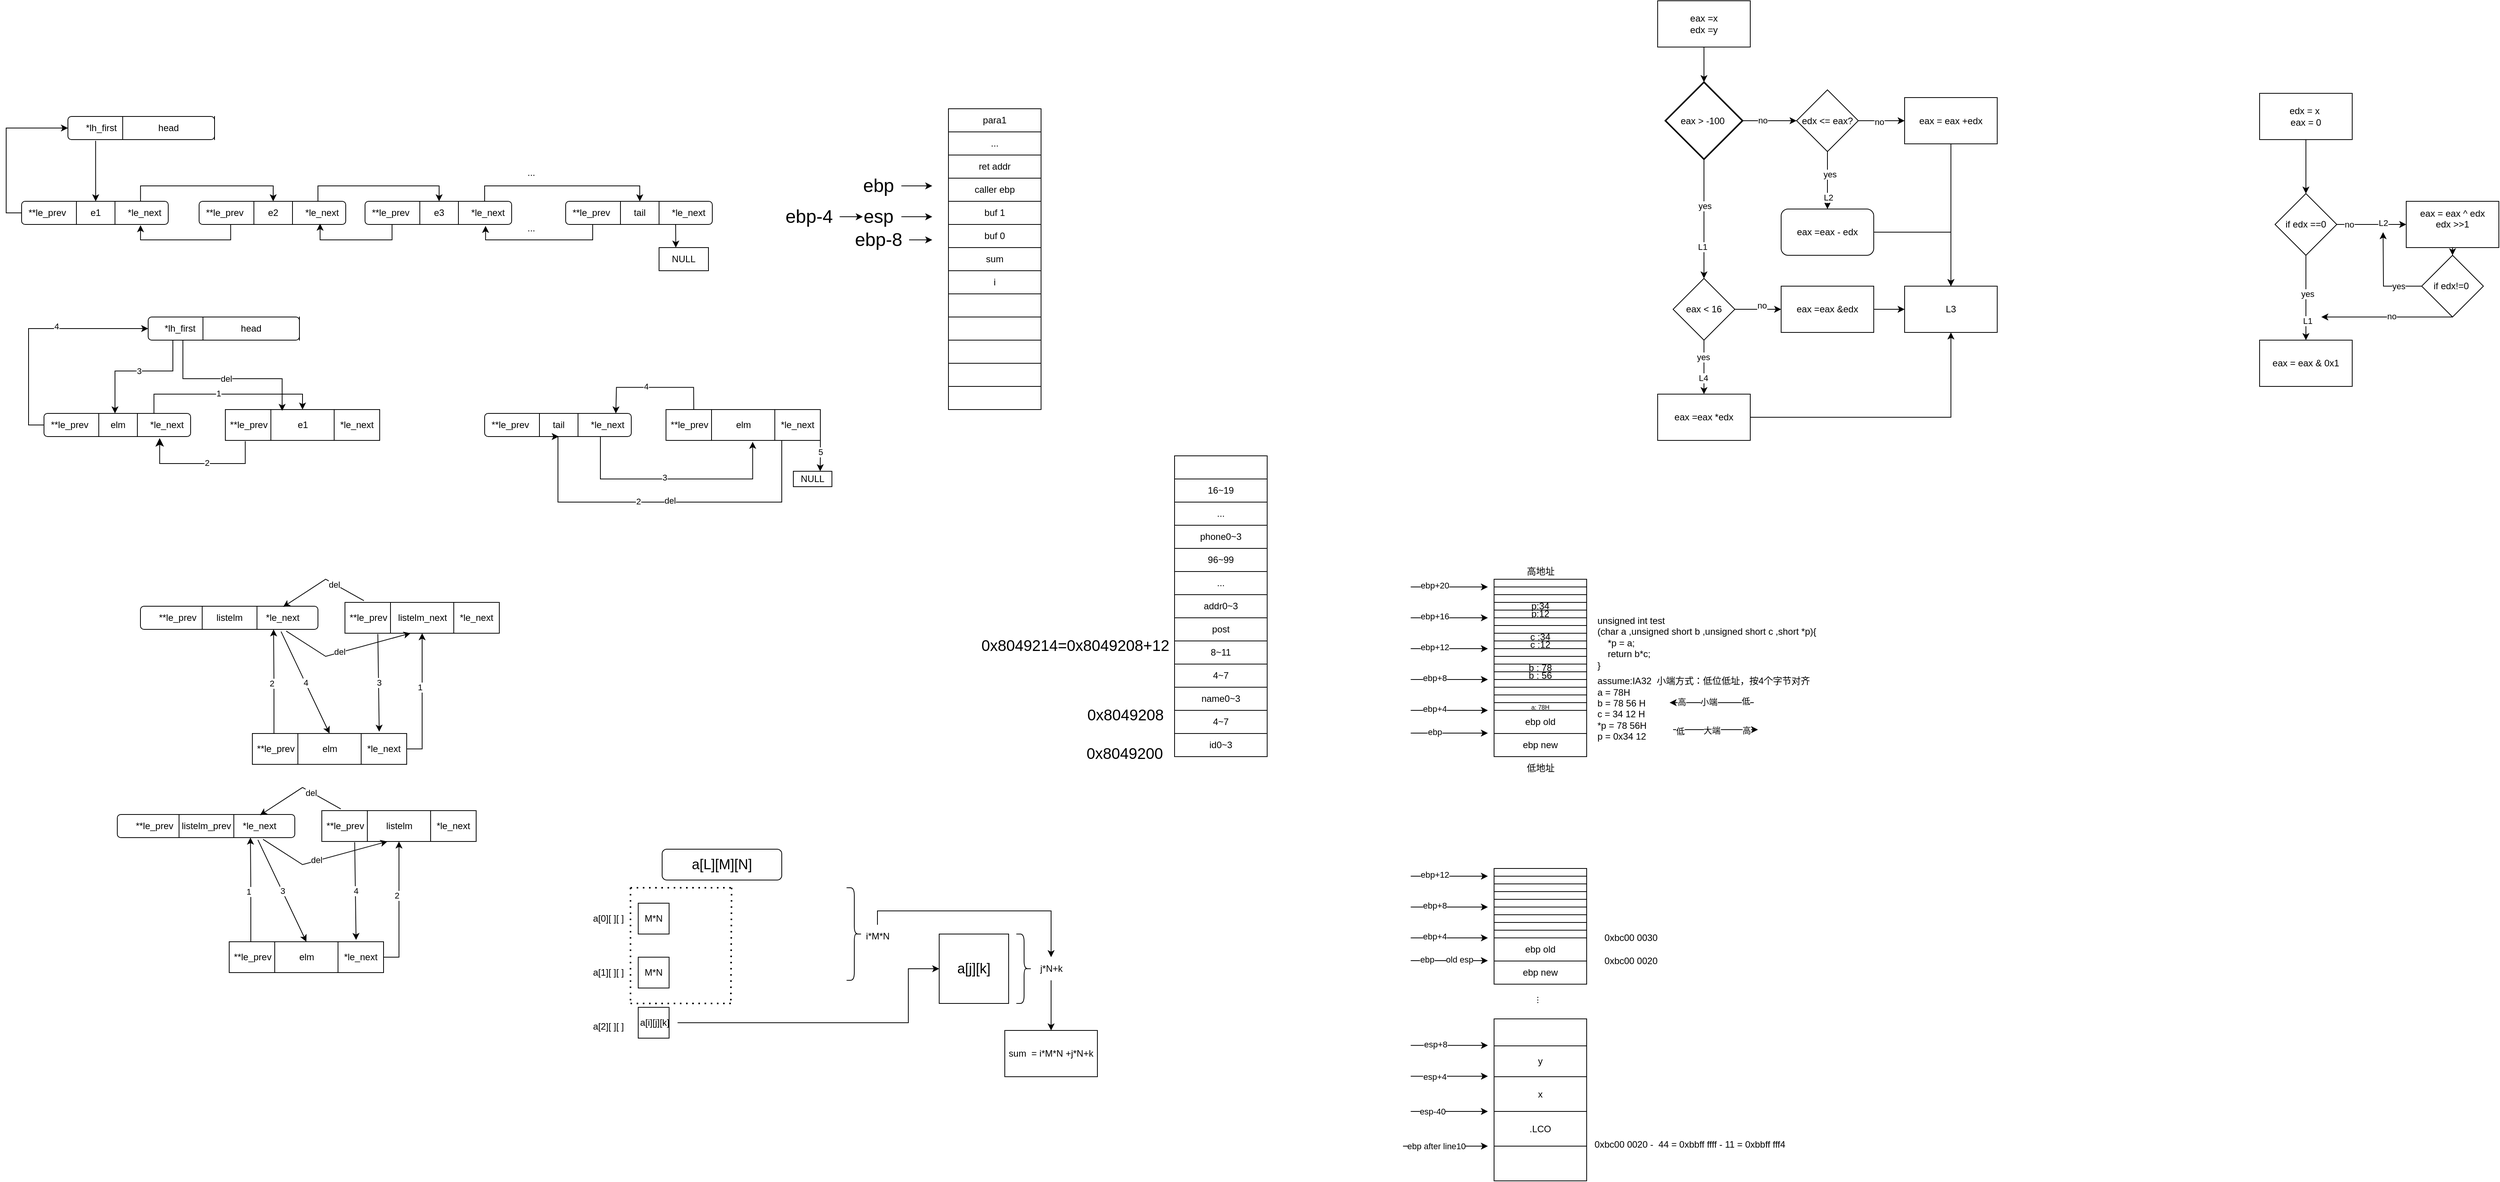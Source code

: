 <mxfile version="25.0.3">
  <diagram name="第 1 页" id="CgbGqWeiciak2SSr_8g0">
    <mxGraphModel dx="729" dy="1533" grid="1" gridSize="10" guides="1" tooltips="1" connect="1" arrows="1" fold="1" page="1" pageScale="1" pageWidth="827" pageHeight="1169" math="0" shadow="0">
      <root>
        <mxCell id="0" />
        <mxCell id="1" parent="0" />
        <mxCell id="PcLLNrCdASyvN8jC8210-8" value="*lh_first&amp;nbsp; &amp;nbsp; &amp;nbsp; &amp;nbsp; &amp;nbsp; &amp;nbsp; &amp;nbsp; &amp;nbsp; &amp;nbsp; &amp;nbsp; &amp;nbsp; &amp;nbsp; &amp;nbsp; &amp;nbsp; &amp;nbsp; &amp;nbsp;" style="rounded=1;whiteSpace=wrap;html=1;" parent="1" vertex="1">
          <mxGeometry x="100" y="10" width="190" height="30" as="geometry" />
        </mxCell>
        <mxCell id="PcLLNrCdASyvN8jC8210-32" style="edgeStyle=orthogonalEdgeStyle;rounded=0;orthogonalLoop=1;jettySize=auto;html=1;exitX=0.189;exitY=1.052;exitDx=0;exitDy=0;entryX=0.5;entryY=0;entryDx=0;entryDy=0;exitPerimeter=0;" parent="1" source="PcLLNrCdASyvN8jC8210-8" target="PcLLNrCdASyvN8jC8210-22" edge="1">
          <mxGeometry relative="1" as="geometry" />
        </mxCell>
        <mxCell id="PcLLNrCdASyvN8jC8210-9" value="head" style="shape=partialRectangle;whiteSpace=wrap;html=1;top=0;bottom=0;fillColor=none;" parent="1" vertex="1">
          <mxGeometry x="171" y="10" width="119" height="30" as="geometry" />
        </mxCell>
        <mxCell id="PcLLNrCdASyvN8jC8210-25" style="edgeStyle=orthogonalEdgeStyle;rounded=0;orthogonalLoop=1;jettySize=auto;html=1;exitX=0.811;exitY=0.056;exitDx=0;exitDy=0;entryX=0.5;entryY=0;entryDx=0;entryDy=0;exitPerimeter=0;" parent="1" source="PcLLNrCdASyvN8jC8210-21" target="PcLLNrCdASyvN8jC8210-24" edge="1">
          <mxGeometry relative="1" as="geometry">
            <Array as="points">
              <mxPoint x="194" y="100" />
              <mxPoint x="366" y="100" />
            </Array>
          </mxGeometry>
        </mxCell>
        <mxCell id="9PKcSmoNiK7LUXzbzVSb-112" style="edgeStyle=orthogonalEdgeStyle;rounded=0;orthogonalLoop=1;jettySize=auto;html=1;exitX=0;exitY=0.5;exitDx=0;exitDy=0;entryX=0;entryY=0.5;entryDx=0;entryDy=0;" parent="1" source="PcLLNrCdASyvN8jC8210-21" target="PcLLNrCdASyvN8jC8210-8" edge="1">
          <mxGeometry relative="1" as="geometry" />
        </mxCell>
        <mxCell id="PcLLNrCdASyvN8jC8210-21" value="**le_prev&amp;nbsp; &amp;nbsp; &amp;nbsp; &amp;nbsp; &amp;nbsp; &amp;nbsp; &amp;nbsp; &amp;nbsp; &amp;nbsp; &amp;nbsp; &amp;nbsp; &amp;nbsp; *le_next" style="rounded=1;whiteSpace=wrap;html=1;" parent="1" vertex="1">
          <mxGeometry x="40" y="120" width="190" height="30" as="geometry" />
        </mxCell>
        <mxCell id="PcLLNrCdASyvN8jC8210-22" value="e1" style="shape=partialRectangle;whiteSpace=wrap;html=1;top=0;bottom=0;fillColor=none;" parent="1" vertex="1">
          <mxGeometry x="111" y="120" width="50" height="30" as="geometry" />
        </mxCell>
        <mxCell id="PcLLNrCdASyvN8jC8210-23" value="**le_prev&amp;nbsp; &amp;nbsp; &amp;nbsp; &amp;nbsp; &amp;nbsp; &amp;nbsp; &amp;nbsp; &amp;nbsp; &amp;nbsp; &amp;nbsp; &amp;nbsp; &amp;nbsp; *le_next" style="rounded=1;whiteSpace=wrap;html=1;" parent="1" vertex="1">
          <mxGeometry x="270" y="120" width="190" height="30" as="geometry" />
        </mxCell>
        <mxCell id="9PKcSmoNiK7LUXzbzVSb-10" style="edgeStyle=orthogonalEdgeStyle;rounded=0;orthogonalLoop=1;jettySize=auto;html=1;entryX=0.5;entryY=0;entryDx=0;entryDy=0;" parent="1" source="PcLLNrCdASyvN8jC8210-23" target="9PKcSmoNiK7LUXzbzVSb-8" edge="1">
          <mxGeometry relative="1" as="geometry">
            <Array as="points">
              <mxPoint x="424" y="100" />
              <mxPoint x="581" y="100" />
            </Array>
          </mxGeometry>
        </mxCell>
        <mxCell id="PcLLNrCdASyvN8jC8210-24" value="e2" style="shape=partialRectangle;whiteSpace=wrap;html=1;top=0;bottom=0;fillColor=none;" parent="1" vertex="1">
          <mxGeometry x="341" y="120" width="50" height="30" as="geometry" />
        </mxCell>
        <mxCell id="t2lfeFUL5zWcgB1iJ4_S-45" style="edgeStyle=orthogonalEdgeStyle;rounded=0;orthogonalLoop=1;jettySize=auto;html=1;exitX=0.75;exitY=1;exitDx=0;exitDy=0;" parent="1" source="PcLLNrCdASyvN8jC8210-29" edge="1">
          <mxGeometry relative="1" as="geometry">
            <mxPoint x="887.714" y="180" as="targetPoint" />
          </mxGeometry>
        </mxCell>
        <mxCell id="PcLLNrCdASyvN8jC8210-29" value="**le_prev&amp;nbsp; &amp;nbsp; &amp;nbsp; &amp;nbsp; &amp;nbsp; &amp;nbsp; &amp;nbsp; &amp;nbsp; &amp;nbsp; &amp;nbsp; &amp;nbsp; &amp;nbsp; *le_next" style="rounded=1;whiteSpace=wrap;html=1;" parent="1" vertex="1">
          <mxGeometry x="745" y="120" width="190" height="30" as="geometry" />
        </mxCell>
        <mxCell id="9PKcSmoNiK7LUXzbzVSb-6" style="edgeStyle=orthogonalEdgeStyle;rounded=0;orthogonalLoop=1;jettySize=auto;html=1;exitX=0.175;exitY=0.949;exitDx=0;exitDy=0;entryX=0.825;entryY=0.967;entryDx=0;entryDy=0;entryPerimeter=0;exitPerimeter=0;" parent="1" source="9PKcSmoNiK7LUXzbzVSb-7" target="PcLLNrCdASyvN8jC8210-23" edge="1">
          <mxGeometry relative="1" as="geometry">
            <mxPoint x="480" y="230" as="targetPoint" />
            <Array as="points">
              <mxPoint x="520" y="149" />
              <mxPoint x="520" y="170" />
              <mxPoint x="427" y="170" />
            </Array>
          </mxGeometry>
        </mxCell>
        <mxCell id="PcLLNrCdASyvN8jC8210-30" value="tail" style="shape=partialRectangle;whiteSpace=wrap;html=1;top=0;bottom=0;fillColor=none;" parent="1" vertex="1">
          <mxGeometry x="816" y="120" width="50" height="30" as="geometry" />
        </mxCell>
        <mxCell id="PcLLNrCdASyvN8jC8210-34" value="e1" style="shape=process;whiteSpace=wrap;html=1;backgroundOutline=1;size=0.294;" parent="1" vertex="1">
          <mxGeometry x="304" y="390" width="200" height="40" as="geometry" />
        </mxCell>
        <mxCell id="PcLLNrCdASyvN8jC8210-36" value="*le_next" style="text;html=1;align=center;verticalAlign=middle;resizable=0;points=[];autosize=1;strokeColor=none;fillColor=none;" parent="1" vertex="1">
          <mxGeometry x="439" y="395" width="70" height="30" as="geometry" />
        </mxCell>
        <mxCell id="PcLLNrCdASyvN8jC8210-37" value="**le_prev" style="text;html=1;align=center;verticalAlign=middle;resizable=0;points=[];autosize=1;strokeColor=none;fillColor=none;" parent="1" vertex="1">
          <mxGeometry x="299" y="395" width="70" height="30" as="geometry" />
        </mxCell>
        <mxCell id="9PKcSmoNiK7LUXzbzVSb-5" style="edgeStyle=orthogonalEdgeStyle;rounded=0;orthogonalLoop=1;jettySize=auto;html=1;exitX=0.215;exitY=0.989;exitDx=0;exitDy=0;entryX=0.811;entryY=1.033;entryDx=0;entryDy=0;entryPerimeter=0;exitPerimeter=0;" parent="1" source="PcLLNrCdASyvN8jC8210-23" target="PcLLNrCdASyvN8jC8210-21" edge="1">
          <mxGeometry relative="1" as="geometry" />
        </mxCell>
        <mxCell id="9PKcSmoNiK7LUXzbzVSb-12" style="edgeStyle=orthogonalEdgeStyle;rounded=0;orthogonalLoop=1;jettySize=auto;html=1;exitX=0.81;exitY=-0.003;exitDx=0;exitDy=0;entryX=0.5;entryY=0;entryDx=0;entryDy=0;exitPerimeter=0;" parent="1" source="9PKcSmoNiK7LUXzbzVSb-7" target="PcLLNrCdASyvN8jC8210-30" edge="1">
          <mxGeometry relative="1" as="geometry">
            <mxPoint x="860" y="100" as="targetPoint" />
            <Array as="points">
              <mxPoint x="639" y="121" />
              <mxPoint x="640" y="121" />
              <mxPoint x="640" y="100" />
              <mxPoint x="841" y="100" />
            </Array>
          </mxGeometry>
        </mxCell>
        <mxCell id="9PKcSmoNiK7LUXzbzVSb-7" value="**le_prev&amp;nbsp; &amp;nbsp; &amp;nbsp; &amp;nbsp; &amp;nbsp; &amp;nbsp; &amp;nbsp; &amp;nbsp; &amp;nbsp; &amp;nbsp; &amp;nbsp; &amp;nbsp; *le_next" style="rounded=1;whiteSpace=wrap;html=1;" parent="1" vertex="1">
          <mxGeometry x="485" y="120" width="190" height="30" as="geometry" />
        </mxCell>
        <mxCell id="9PKcSmoNiK7LUXzbzVSb-8" value="e3" style="shape=partialRectangle;whiteSpace=wrap;html=1;top=0;bottom=0;fillColor=none;" parent="1" vertex="1">
          <mxGeometry x="556" y="120" width="50" height="30" as="geometry" />
        </mxCell>
        <mxCell id="9PKcSmoNiK7LUXzbzVSb-13" style="edgeStyle=orthogonalEdgeStyle;rounded=0;orthogonalLoop=1;jettySize=auto;html=1;exitX=0;exitY=1;exitDx=0;exitDy=0;entryX=0.822;entryY=1.063;entryDx=0;entryDy=0;entryPerimeter=0;" parent="1" source="PcLLNrCdASyvN8jC8210-30" target="9PKcSmoNiK7LUXzbzVSb-7" edge="1">
          <mxGeometry relative="1" as="geometry">
            <Array as="points">
              <mxPoint x="780" y="150" />
              <mxPoint x="780" y="170" />
              <mxPoint x="641" y="170" />
            </Array>
          </mxGeometry>
        </mxCell>
        <mxCell id="9PKcSmoNiK7LUXzbzVSb-14" value="..." style="text;html=1;align=center;verticalAlign=middle;resizable=0;points=[];autosize=1;strokeColor=none;fillColor=none;" parent="1" vertex="1">
          <mxGeometry x="685" y="68" width="30" height="30" as="geometry" />
        </mxCell>
        <mxCell id="9PKcSmoNiK7LUXzbzVSb-16" value="..." style="text;html=1;align=center;verticalAlign=middle;resizable=0;points=[];autosize=1;strokeColor=none;fillColor=none;" parent="1" vertex="1">
          <mxGeometry x="685" y="140" width="30" height="30" as="geometry" />
        </mxCell>
        <mxCell id="9PKcSmoNiK7LUXzbzVSb-23" style="edgeStyle=orthogonalEdgeStyle;rounded=0;orthogonalLoop=1;jettySize=auto;html=1;exitX=0.75;exitY=0;exitDx=0;exitDy=0;entryX=0.5;entryY=0;entryDx=0;entryDy=0;" parent="1" source="9PKcSmoNiK7LUXzbzVSb-20" target="PcLLNrCdASyvN8jC8210-34" edge="1">
          <mxGeometry relative="1" as="geometry" />
        </mxCell>
        <mxCell id="9PKcSmoNiK7LUXzbzVSb-114" value="1" style="edgeLabel;html=1;align=center;verticalAlign=middle;resizable=0;points=[];" parent="9PKcSmoNiK7LUXzbzVSb-23" vertex="1" connectable="0">
          <mxGeometry x="-0.085" y="1" relative="1" as="geometry">
            <mxPoint as="offset" />
          </mxGeometry>
        </mxCell>
        <mxCell id="9PKcSmoNiK7LUXzbzVSb-113" style="edgeStyle=orthogonalEdgeStyle;rounded=0;orthogonalLoop=1;jettySize=auto;html=1;exitX=0;exitY=0.5;exitDx=0;exitDy=0;entryX=0;entryY=0.5;entryDx=0;entryDy=0;" parent="1" source="9PKcSmoNiK7LUXzbzVSb-20" target="9PKcSmoNiK7LUXzbzVSb-103" edge="1">
          <mxGeometry relative="1" as="geometry" />
        </mxCell>
        <mxCell id="9PKcSmoNiK7LUXzbzVSb-115" value="4" style="edgeLabel;html=1;align=center;verticalAlign=middle;resizable=0;points=[];" parent="9PKcSmoNiK7LUXzbzVSb-113" vertex="1" connectable="0">
          <mxGeometry x="0.208" y="3" relative="1" as="geometry">
            <mxPoint as="offset" />
          </mxGeometry>
        </mxCell>
        <mxCell id="9PKcSmoNiK7LUXzbzVSb-20" value="**le_prev&amp;nbsp; &amp;nbsp; &amp;nbsp; &amp;nbsp; &amp;nbsp; &amp;nbsp; &amp;nbsp; &amp;nbsp; &amp;nbsp; &amp;nbsp; &amp;nbsp; &amp;nbsp; *le_next" style="rounded=1;whiteSpace=wrap;html=1;" parent="1" vertex="1">
          <mxGeometry x="69" y="395" width="190" height="30" as="geometry" />
        </mxCell>
        <mxCell id="9PKcSmoNiK7LUXzbzVSb-21" value="elm" style="shape=partialRectangle;whiteSpace=wrap;html=1;top=0;bottom=0;fillColor=none;" parent="1" vertex="1">
          <mxGeometry x="140" y="395" width="50" height="30" as="geometry" />
        </mxCell>
        <mxCell id="9PKcSmoNiK7LUXzbzVSb-22" value="" style="edgeStyle=segmentEdgeStyle;endArrow=classic;html=1;curved=0;rounded=0;endSize=8;startSize=8;sourcePerimeterSpacing=0;targetPerimeterSpacing=0;entryX=0.789;entryY=1.067;entryDx=0;entryDy=0;entryPerimeter=0;exitX=0.129;exitY=1.025;exitDx=0;exitDy=0;exitPerimeter=0;" parent="1" source="PcLLNrCdASyvN8jC8210-34" target="9PKcSmoNiK7LUXzbzVSb-20" edge="1">
          <mxGeometry width="100" relative="1" as="geometry">
            <mxPoint x="330" y="440" as="sourcePoint" />
            <mxPoint x="409" y="460" as="targetPoint" />
            <Array as="points">
              <mxPoint x="330" y="460" />
              <mxPoint x="219" y="460" />
            </Array>
          </mxGeometry>
        </mxCell>
        <mxCell id="9PKcSmoNiK7LUXzbzVSb-110" value="2" style="edgeLabel;html=1;align=center;verticalAlign=middle;resizable=0;points=[];" parent="9PKcSmoNiK7LUXzbzVSb-22" vertex="1" connectable="0">
          <mxGeometry x="-0.082" y="-1" relative="1" as="geometry">
            <mxPoint as="offset" />
          </mxGeometry>
        </mxCell>
        <mxCell id="9PKcSmoNiK7LUXzbzVSb-53" value="listelm" style="shape=process;whiteSpace=wrap;html=1;backgroundOutline=1;size=0.294;" parent="1" vertex="1">
          <mxGeometry x="429" y="910" width="200" height="40" as="geometry" />
        </mxCell>
        <mxCell id="9PKcSmoNiK7LUXzbzVSb-54" value="*le_next" style="text;html=1;align=center;verticalAlign=middle;resizable=0;points=[];autosize=1;strokeColor=none;fillColor=none;" parent="1" vertex="1">
          <mxGeometry x="564" y="915" width="70" height="30" as="geometry" />
        </mxCell>
        <mxCell id="9PKcSmoNiK7LUXzbzVSb-55" value="**le_prev" style="text;html=1;align=center;verticalAlign=middle;resizable=0;points=[];autosize=1;strokeColor=none;fillColor=none;" parent="1" vertex="1">
          <mxGeometry x="424" y="915" width="70" height="30" as="geometry" />
        </mxCell>
        <mxCell id="9PKcSmoNiK7LUXzbzVSb-56" value="**le_prev&amp;nbsp; &amp;nbsp; &amp;nbsp; &amp;nbsp; &amp;nbsp; &amp;nbsp; &amp;nbsp; &amp;nbsp; &amp;nbsp; &amp;nbsp; &amp;nbsp; &amp;nbsp; &amp;nbsp; &amp;nbsp;*le_next" style="rounded=1;whiteSpace=wrap;html=1;" parent="1" vertex="1">
          <mxGeometry x="164" y="915" width="230" height="30" as="geometry" />
        </mxCell>
        <mxCell id="9PKcSmoNiK7LUXzbzVSb-57" value="listelm_prev" style="shape=partialRectangle;whiteSpace=wrap;html=1;top=0;bottom=0;fillColor=none;" parent="1" vertex="1">
          <mxGeometry x="244" y="915" width="71" height="30" as="geometry" />
        </mxCell>
        <mxCell id="9PKcSmoNiK7LUXzbzVSb-58" style="edgeStyle=orthogonalEdgeStyle;rounded=0;orthogonalLoop=1;jettySize=auto;html=1;entryX=0.5;entryY=1;entryDx=0;entryDy=0;" parent="1" target="9PKcSmoNiK7LUXzbzVSb-53" edge="1">
          <mxGeometry relative="1" as="geometry">
            <mxPoint x="504" y="1100" as="sourcePoint" />
            <Array as="points">
              <mxPoint x="529" y="1100" />
            </Array>
          </mxGeometry>
        </mxCell>
        <mxCell id="9PKcSmoNiK7LUXzbzVSb-59" value="2" style="edgeLabel;html=1;align=center;verticalAlign=middle;resizable=0;points=[];" parent="9PKcSmoNiK7LUXzbzVSb-58" vertex="1" connectable="0">
          <mxGeometry x="0.208" y="3" relative="1" as="geometry">
            <mxPoint as="offset" />
          </mxGeometry>
        </mxCell>
        <mxCell id="9PKcSmoNiK7LUXzbzVSb-60" style="edgeStyle=orthogonalEdgeStyle;rounded=0;orthogonalLoop=1;jettySize=auto;html=1;exitX=0.132;exitY=0.008;exitDx=0;exitDy=0;entryX=0.75;entryY=1;entryDx=0;entryDy=0;exitPerimeter=0;" parent="1" source="9PKcSmoNiK7LUXzbzVSb-62" target="9PKcSmoNiK7LUXzbzVSb-56" edge="1">
          <mxGeometry relative="1" as="geometry">
            <Array as="points">
              <mxPoint x="337" y="1080" />
              <mxPoint x="337" y="1013" />
            </Array>
          </mxGeometry>
        </mxCell>
        <mxCell id="9PKcSmoNiK7LUXzbzVSb-61" value="1" style="edgeLabel;html=1;align=center;verticalAlign=middle;resizable=0;points=[];" parent="9PKcSmoNiK7LUXzbzVSb-60" vertex="1" connectable="0">
          <mxGeometry x="-0.025" y="3" relative="1" as="geometry">
            <mxPoint as="offset" />
          </mxGeometry>
        </mxCell>
        <mxCell id="9PKcSmoNiK7LUXzbzVSb-62" value="elm" style="shape=process;whiteSpace=wrap;html=1;backgroundOutline=1;size=0.294;" parent="1" vertex="1">
          <mxGeometry x="309" y="1080" width="200" height="40" as="geometry" />
        </mxCell>
        <mxCell id="9PKcSmoNiK7LUXzbzVSb-63" value="*le_next" style="text;html=1;align=center;verticalAlign=middle;resizable=0;points=[];autosize=1;strokeColor=none;fillColor=none;" parent="1" vertex="1">
          <mxGeometry x="444" y="1085" width="70" height="30" as="geometry" />
        </mxCell>
        <mxCell id="9PKcSmoNiK7LUXzbzVSb-64" value="**le_prev" style="text;html=1;align=center;verticalAlign=middle;resizable=0;points=[];autosize=1;strokeColor=none;fillColor=none;" parent="1" vertex="1">
          <mxGeometry x="304" y="1085" width="70" height="30" as="geometry" />
        </mxCell>
        <mxCell id="9PKcSmoNiK7LUXzbzVSb-65" value="3" style="endArrow=classic;html=1;rounded=0;exitX=0.792;exitY=1.094;exitDx=0;exitDy=0;entryX=0.5;entryY=0;entryDx=0;entryDy=0;exitPerimeter=0;" parent="1" source="9PKcSmoNiK7LUXzbzVSb-56" target="9PKcSmoNiK7LUXzbzVSb-62" edge="1">
          <mxGeometry width="50" height="50" relative="1" as="geometry">
            <mxPoint x="404" y="1080" as="sourcePoint" />
            <mxPoint x="454" y="1030" as="targetPoint" />
          </mxGeometry>
        </mxCell>
        <mxCell id="9PKcSmoNiK7LUXzbzVSb-67" value="4" style="endArrow=classic;html=1;rounded=0;entryX=0.822;entryY=-0.058;entryDx=0;entryDy=0;exitX=0.213;exitY=1.025;exitDx=0;exitDy=0;entryPerimeter=0;exitPerimeter=0;" parent="1" source="9PKcSmoNiK7LUXzbzVSb-53" target="9PKcSmoNiK7LUXzbzVSb-62" edge="1">
          <mxGeometry width="50" height="50" relative="1" as="geometry">
            <mxPoint x="459" y="970" as="sourcePoint" />
            <mxPoint x="454" y="1030" as="targetPoint" />
          </mxGeometry>
        </mxCell>
        <mxCell id="9PKcSmoNiK7LUXzbzVSb-71" value="" style="endArrow=classic;html=1;rounded=0;entryX=0.804;entryY=0.028;entryDx=0;entryDy=0;entryPerimeter=0;exitX=0.123;exitY=-0.054;exitDx=0;exitDy=0;exitPerimeter=0;" parent="1" source="9PKcSmoNiK7LUXzbzVSb-53" target="9PKcSmoNiK7LUXzbzVSb-56" edge="1">
          <mxGeometry width="50" height="50" relative="1" as="geometry">
            <mxPoint x="414" y="1010" as="sourcePoint" />
            <mxPoint x="464" y="960" as="targetPoint" />
            <Array as="points">
              <mxPoint x="404" y="880" />
            </Array>
          </mxGeometry>
        </mxCell>
        <mxCell id="9PKcSmoNiK7LUXzbzVSb-75" value="del" style="edgeLabel;html=1;align=center;verticalAlign=middle;resizable=0;points=[];" parent="9PKcSmoNiK7LUXzbzVSb-71" vertex="1" connectable="0">
          <mxGeometry x="-0.281" relative="1" as="geometry">
            <mxPoint as="offset" />
          </mxGeometry>
        </mxCell>
        <mxCell id="9PKcSmoNiK7LUXzbzVSb-74" value="" style="endArrow=classic;html=1;rounded=0;exitX=0.821;exitY=1.072;exitDx=0;exitDy=0;exitPerimeter=0;" parent="1" source="9PKcSmoNiK7LUXzbzVSb-56" edge="1">
          <mxGeometry width="50" height="50" relative="1" as="geometry">
            <mxPoint x="414" y="1010" as="sourcePoint" />
            <mxPoint x="514" y="950" as="targetPoint" />
            <Array as="points">
              <mxPoint x="404" y="980" />
            </Array>
          </mxGeometry>
        </mxCell>
        <mxCell id="9PKcSmoNiK7LUXzbzVSb-76" value="del" style="edgeLabel;html=1;align=center;verticalAlign=middle;resizable=0;points=[];" parent="9PKcSmoNiK7LUXzbzVSb-74" vertex="1" connectable="0">
          <mxGeometry x="-0.091" y="1" relative="1" as="geometry">
            <mxPoint as="offset" />
          </mxGeometry>
        </mxCell>
        <mxCell id="9PKcSmoNiK7LUXzbzVSb-77" value="listelm_next" style="shape=process;whiteSpace=wrap;html=1;backgroundOutline=1;size=0.294;" parent="1" vertex="1">
          <mxGeometry x="459" y="640" width="200" height="40" as="geometry" />
        </mxCell>
        <mxCell id="9PKcSmoNiK7LUXzbzVSb-78" value="*le_next" style="text;html=1;align=center;verticalAlign=middle;resizable=0;points=[];autosize=1;strokeColor=none;fillColor=none;" parent="1" vertex="1">
          <mxGeometry x="594" y="645" width="70" height="30" as="geometry" />
        </mxCell>
        <mxCell id="9PKcSmoNiK7LUXzbzVSb-79" value="**le_prev" style="text;html=1;align=center;verticalAlign=middle;resizable=0;points=[];autosize=1;strokeColor=none;fillColor=none;" parent="1" vertex="1">
          <mxGeometry x="454" y="645" width="70" height="30" as="geometry" />
        </mxCell>
        <mxCell id="9PKcSmoNiK7LUXzbzVSb-80" value="**le_prev&amp;nbsp; &amp;nbsp; &amp;nbsp; &amp;nbsp; &amp;nbsp; &amp;nbsp; &amp;nbsp; &amp;nbsp; &amp;nbsp; &amp;nbsp; &amp;nbsp; &amp;nbsp; &amp;nbsp; &amp;nbsp;*le_next" style="rounded=1;whiteSpace=wrap;html=1;" parent="1" vertex="1">
          <mxGeometry x="194" y="645" width="230" height="30" as="geometry" />
        </mxCell>
        <mxCell id="9PKcSmoNiK7LUXzbzVSb-81" value="listelm" style="shape=partialRectangle;whiteSpace=wrap;html=1;top=0;bottom=0;fillColor=none;" parent="1" vertex="1">
          <mxGeometry x="274" y="645" width="71" height="30" as="geometry" />
        </mxCell>
        <mxCell id="9PKcSmoNiK7LUXzbzVSb-82" style="edgeStyle=orthogonalEdgeStyle;rounded=0;orthogonalLoop=1;jettySize=auto;html=1;entryX=0.5;entryY=1;entryDx=0;entryDy=0;" parent="1" target="9PKcSmoNiK7LUXzbzVSb-77" edge="1">
          <mxGeometry relative="1" as="geometry">
            <mxPoint x="534" y="830" as="sourcePoint" />
            <Array as="points">
              <mxPoint x="559" y="830" />
            </Array>
          </mxGeometry>
        </mxCell>
        <mxCell id="9PKcSmoNiK7LUXzbzVSb-83" value="1" style="edgeLabel;html=1;align=center;verticalAlign=middle;resizable=0;points=[];" parent="9PKcSmoNiK7LUXzbzVSb-82" vertex="1" connectable="0">
          <mxGeometry x="0.208" y="3" relative="1" as="geometry">
            <mxPoint as="offset" />
          </mxGeometry>
        </mxCell>
        <mxCell id="9PKcSmoNiK7LUXzbzVSb-84" style="edgeStyle=orthogonalEdgeStyle;rounded=0;orthogonalLoop=1;jettySize=auto;html=1;exitX=0.132;exitY=0.008;exitDx=0;exitDy=0;entryX=0.75;entryY=1;entryDx=0;entryDy=0;exitPerimeter=0;" parent="1" source="9PKcSmoNiK7LUXzbzVSb-86" target="9PKcSmoNiK7LUXzbzVSb-80" edge="1">
          <mxGeometry relative="1" as="geometry">
            <Array as="points">
              <mxPoint x="367" y="810" />
              <mxPoint x="367" y="743" />
            </Array>
          </mxGeometry>
        </mxCell>
        <mxCell id="9PKcSmoNiK7LUXzbzVSb-85" value="1" style="edgeLabel;html=1;align=center;verticalAlign=middle;resizable=0;points=[];" parent="9PKcSmoNiK7LUXzbzVSb-84" vertex="1" connectable="0">
          <mxGeometry x="-0.025" y="3" relative="1" as="geometry">
            <mxPoint as="offset" />
          </mxGeometry>
        </mxCell>
        <mxCell id="9PKcSmoNiK7LUXzbzVSb-95" value="2" style="edgeLabel;html=1;align=center;verticalAlign=middle;resizable=0;points=[];" parent="9PKcSmoNiK7LUXzbzVSb-84" vertex="1" connectable="0">
          <mxGeometry x="0.01" y="3" relative="1" as="geometry">
            <mxPoint y="2" as="offset" />
          </mxGeometry>
        </mxCell>
        <mxCell id="9PKcSmoNiK7LUXzbzVSb-86" value="elm" style="shape=process;whiteSpace=wrap;html=1;backgroundOutline=1;size=0.294;" parent="1" vertex="1">
          <mxGeometry x="339" y="810" width="200" height="40" as="geometry" />
        </mxCell>
        <mxCell id="9PKcSmoNiK7LUXzbzVSb-87" value="*le_next" style="text;html=1;align=center;verticalAlign=middle;resizable=0;points=[];autosize=1;strokeColor=none;fillColor=none;" parent="1" vertex="1">
          <mxGeometry x="474" y="815" width="70" height="30" as="geometry" />
        </mxCell>
        <mxCell id="9PKcSmoNiK7LUXzbzVSb-88" value="**le_prev" style="text;html=1;align=center;verticalAlign=middle;resizable=0;points=[];autosize=1;strokeColor=none;fillColor=none;" parent="1" vertex="1">
          <mxGeometry x="334" y="815" width="70" height="30" as="geometry" />
        </mxCell>
        <mxCell id="9PKcSmoNiK7LUXzbzVSb-89" value="4" style="endArrow=classic;html=1;rounded=0;exitX=0.792;exitY=1.094;exitDx=0;exitDy=0;entryX=0.5;entryY=0;entryDx=0;entryDy=0;exitPerimeter=0;" parent="1" source="9PKcSmoNiK7LUXzbzVSb-80" target="9PKcSmoNiK7LUXzbzVSb-86" edge="1">
          <mxGeometry width="50" height="50" relative="1" as="geometry">
            <mxPoint x="434" y="810" as="sourcePoint" />
            <mxPoint x="484" y="760" as="targetPoint" />
          </mxGeometry>
        </mxCell>
        <mxCell id="9PKcSmoNiK7LUXzbzVSb-90" value="3" style="endArrow=classic;html=1;rounded=0;entryX=0.822;entryY=-0.058;entryDx=0;entryDy=0;exitX=0.213;exitY=1.025;exitDx=0;exitDy=0;entryPerimeter=0;exitPerimeter=0;" parent="1" source="9PKcSmoNiK7LUXzbzVSb-77" target="9PKcSmoNiK7LUXzbzVSb-86" edge="1">
          <mxGeometry width="50" height="50" relative="1" as="geometry">
            <mxPoint x="489" y="700" as="sourcePoint" />
            <mxPoint x="484" y="760" as="targetPoint" />
          </mxGeometry>
        </mxCell>
        <mxCell id="9PKcSmoNiK7LUXzbzVSb-91" value="" style="endArrow=classic;html=1;rounded=0;entryX=0.804;entryY=0.028;entryDx=0;entryDy=0;entryPerimeter=0;exitX=0.123;exitY=-0.054;exitDx=0;exitDy=0;exitPerimeter=0;" parent="1" source="9PKcSmoNiK7LUXzbzVSb-77" target="9PKcSmoNiK7LUXzbzVSb-80" edge="1">
          <mxGeometry width="50" height="50" relative="1" as="geometry">
            <mxPoint x="444" y="740" as="sourcePoint" />
            <mxPoint x="494" y="690" as="targetPoint" />
            <Array as="points">
              <mxPoint x="434" y="610" />
            </Array>
          </mxGeometry>
        </mxCell>
        <mxCell id="9PKcSmoNiK7LUXzbzVSb-92" value="del" style="edgeLabel;html=1;align=center;verticalAlign=middle;resizable=0;points=[];" parent="9PKcSmoNiK7LUXzbzVSb-91" vertex="1" connectable="0">
          <mxGeometry x="-0.281" relative="1" as="geometry">
            <mxPoint as="offset" />
          </mxGeometry>
        </mxCell>
        <mxCell id="9PKcSmoNiK7LUXzbzVSb-93" value="" style="endArrow=classic;html=1;rounded=0;exitX=0.821;exitY=1.072;exitDx=0;exitDy=0;exitPerimeter=0;" parent="1" source="9PKcSmoNiK7LUXzbzVSb-80" edge="1">
          <mxGeometry width="50" height="50" relative="1" as="geometry">
            <mxPoint x="444" y="740" as="sourcePoint" />
            <mxPoint x="544" y="680" as="targetPoint" />
            <Array as="points">
              <mxPoint x="434" y="710" />
            </Array>
          </mxGeometry>
        </mxCell>
        <mxCell id="9PKcSmoNiK7LUXzbzVSb-94" value="del" style="edgeLabel;html=1;align=center;verticalAlign=middle;resizable=0;points=[];" parent="9PKcSmoNiK7LUXzbzVSb-93" vertex="1" connectable="0">
          <mxGeometry x="-0.091" y="1" relative="1" as="geometry">
            <mxPoint as="offset" />
          </mxGeometry>
        </mxCell>
        <mxCell id="9PKcSmoNiK7LUXzbzVSb-106" value="3" style="edgeStyle=orthogonalEdgeStyle;rounded=0;orthogonalLoop=1;jettySize=auto;html=1;exitX=0.205;exitY=1;exitDx=0;exitDy=0;entryX=0.5;entryY=0;entryDx=0;entryDy=0;exitPerimeter=0;" parent="1" edge="1">
          <mxGeometry relative="1" as="geometry">
            <mxPoint x="238.95" y="300" as="sourcePoint" />
            <mxPoint x="161" y="395" as="targetPoint" />
            <Array as="points">
              <mxPoint x="236" y="300" />
              <mxPoint x="236" y="340" />
              <mxPoint x="161" y="340" />
            </Array>
          </mxGeometry>
        </mxCell>
        <mxCell id="9PKcSmoNiK7LUXzbzVSb-103" value="*lh_first&amp;nbsp; &amp;nbsp; &amp;nbsp; &amp;nbsp; &amp;nbsp; &amp;nbsp; &amp;nbsp; &amp;nbsp; &amp;nbsp; &amp;nbsp; &amp;nbsp; &amp;nbsp; &amp;nbsp; &amp;nbsp; &amp;nbsp; &amp;nbsp; &amp;nbsp;&amp;nbsp;" style="rounded=1;whiteSpace=wrap;html=1;" parent="1" vertex="1">
          <mxGeometry x="204" y="270" width="196" height="30" as="geometry" />
        </mxCell>
        <mxCell id="9PKcSmoNiK7LUXzbzVSb-104" value="head" style="shape=partialRectangle;whiteSpace=wrap;html=1;top=0;bottom=0;fillColor=none;" parent="1" vertex="1">
          <mxGeometry x="275" y="270" width="125" height="30" as="geometry" />
        </mxCell>
        <mxCell id="9PKcSmoNiK7LUXzbzVSb-107" style="edgeStyle=orthogonalEdgeStyle;rounded=0;orthogonalLoop=1;jettySize=auto;html=1;exitX=0.25;exitY=1;exitDx=0;exitDy=0;entryX=0.368;entryY=0.042;entryDx=0;entryDy=0;entryPerimeter=0;" parent="1" source="9PKcSmoNiK7LUXzbzVSb-103" target="PcLLNrCdASyvN8jC8210-34" edge="1">
          <mxGeometry relative="1" as="geometry">
            <Array as="points">
              <mxPoint x="249" y="350" />
              <mxPoint x="378" y="350" />
            </Array>
          </mxGeometry>
        </mxCell>
        <mxCell id="9PKcSmoNiK7LUXzbzVSb-108" value="del" style="edgeLabel;html=1;align=center;verticalAlign=middle;resizable=0;points=[];" parent="9PKcSmoNiK7LUXzbzVSb-107" vertex="1" connectable="0">
          <mxGeometry x="-0.021" relative="1" as="geometry">
            <mxPoint as="offset" />
          </mxGeometry>
        </mxCell>
        <mxCell id="t2lfeFUL5zWcgB1iJ4_S-36" style="edgeStyle=orthogonalEdgeStyle;rounded=0;orthogonalLoop=1;jettySize=auto;html=1;exitX=1;exitY=1;exitDx=0;exitDy=0;" parent="1" source="t2lfeFUL5zWcgB1iJ4_S-1" edge="1">
          <mxGeometry relative="1" as="geometry">
            <mxPoint x="1074.8" y="470" as="targetPoint" />
          </mxGeometry>
        </mxCell>
        <mxCell id="t2lfeFUL5zWcgB1iJ4_S-43" value="5" style="edgeLabel;html=1;align=center;verticalAlign=middle;resizable=0;points=[];" parent="t2lfeFUL5zWcgB1iJ4_S-36" vertex="1" connectable="0">
          <mxGeometry x="-0.248" relative="1" as="geometry">
            <mxPoint as="offset" />
          </mxGeometry>
        </mxCell>
        <mxCell id="t2lfeFUL5zWcgB1iJ4_S-1" value="elm" style="shape=process;whiteSpace=wrap;html=1;backgroundOutline=1;size=0.294;" parent="1" vertex="1">
          <mxGeometry x="875" y="390" width="200" height="40" as="geometry" />
        </mxCell>
        <mxCell id="t2lfeFUL5zWcgB1iJ4_S-2" value="*le_next" style="text;html=1;align=center;verticalAlign=middle;resizable=0;points=[];autosize=1;strokeColor=none;fillColor=none;" parent="1" vertex="1">
          <mxGeometry x="1010" y="395" width="70" height="30" as="geometry" />
        </mxCell>
        <mxCell id="t2lfeFUL5zWcgB1iJ4_S-3" value="**le_prev" style="text;html=1;align=center;verticalAlign=middle;resizable=0;points=[];autosize=1;strokeColor=none;fillColor=none;" parent="1" vertex="1">
          <mxGeometry x="870" y="395" width="70" height="30" as="geometry" />
        </mxCell>
        <mxCell id="t2lfeFUL5zWcgB1iJ4_S-8" value="**le_prev&amp;nbsp; &amp;nbsp; &amp;nbsp; &amp;nbsp; &amp;nbsp; &amp;nbsp; &amp;nbsp; &amp;nbsp; &amp;nbsp; &amp;nbsp; &amp;nbsp; &amp;nbsp; *le_next" style="rounded=1;whiteSpace=wrap;html=1;" parent="1" vertex="1">
          <mxGeometry x="640" y="395" width="190" height="30" as="geometry" />
        </mxCell>
        <mxCell id="t2lfeFUL5zWcgB1iJ4_S-9" value="tail" style="shape=partialRectangle;whiteSpace=wrap;html=1;top=0;bottom=0;fillColor=none;" parent="1" vertex="1">
          <mxGeometry x="711" y="395" width="50" height="30" as="geometry" />
        </mxCell>
        <mxCell id="t2lfeFUL5zWcgB1iJ4_S-22" style="edgeStyle=orthogonalEdgeStyle;rounded=0;orthogonalLoop=1;jettySize=auto;html=1;exitX=0.75;exitY=1;exitDx=0;exitDy=0;entryX=0.524;entryY=1.046;entryDx=0;entryDy=0;entryPerimeter=0;" parent="1" edge="1">
          <mxGeometry relative="1" as="geometry">
            <mxPoint x="790" y="425" as="sourcePoint" />
            <mxPoint x="987.3" y="431.84" as="targetPoint" />
            <Array as="points">
              <mxPoint x="790.5" y="480" />
              <mxPoint x="987.5" y="480" />
            </Array>
          </mxGeometry>
        </mxCell>
        <mxCell id="t2lfeFUL5zWcgB1iJ4_S-40" value="3" style="edgeLabel;html=1;align=center;verticalAlign=middle;resizable=0;points=[];" parent="t2lfeFUL5zWcgB1iJ4_S-22" vertex="1" connectable="0">
          <mxGeometry x="-0.084" y="2" relative="1" as="geometry">
            <mxPoint as="offset" />
          </mxGeometry>
        </mxCell>
        <mxCell id="t2lfeFUL5zWcgB1iJ4_S-28" value="" style="endArrow=classic;html=1;rounded=0;entryX=0.838;entryY=-0.041;entryDx=0;entryDy=0;entryPerimeter=0;" parent="1" edge="1">
          <mxGeometry width="50" height="50" relative="1" as="geometry">
            <mxPoint x="911" y="390" as="sourcePoint" />
            <mxPoint x="810" y="395.0" as="targetPoint" />
            <Array as="points">
              <mxPoint x="910.78" y="361.23" />
              <mxPoint x="810.78" y="361.23" />
            </Array>
          </mxGeometry>
        </mxCell>
        <mxCell id="t2lfeFUL5zWcgB1iJ4_S-41" value="4" style="edgeLabel;html=1;align=center;verticalAlign=middle;resizable=0;points=[];" parent="t2lfeFUL5zWcgB1iJ4_S-28" vertex="1" connectable="0">
          <mxGeometry x="0.119" y="-1" relative="1" as="geometry">
            <mxPoint as="offset" />
          </mxGeometry>
        </mxCell>
        <mxCell id="t2lfeFUL5zWcgB1iJ4_S-33" style="edgeStyle=orthogonalEdgeStyle;rounded=0;orthogonalLoop=1;jettySize=auto;html=1;exitX=0.75;exitY=1;exitDx=0;exitDy=0;entryX=0.5;entryY=1;entryDx=0;entryDy=0;" parent="1" source="t2lfeFUL5zWcgB1iJ4_S-1" target="t2lfeFUL5zWcgB1iJ4_S-9" edge="1">
          <mxGeometry relative="1" as="geometry">
            <Array as="points">
              <mxPoint x="1025" y="510" />
              <mxPoint x="735" y="510" />
              <mxPoint x="735" y="425" />
            </Array>
          </mxGeometry>
        </mxCell>
        <mxCell id="t2lfeFUL5zWcgB1iJ4_S-38" value="del" style="edgeLabel;html=1;align=center;verticalAlign=middle;resizable=0;points=[];" parent="t2lfeFUL5zWcgB1iJ4_S-33" vertex="1" connectable="0">
          <mxGeometry x="-0.013" y="-2" relative="1" as="geometry">
            <mxPoint as="offset" />
          </mxGeometry>
        </mxCell>
        <mxCell id="t2lfeFUL5zWcgB1iJ4_S-39" value="2" style="edgeLabel;html=1;align=center;verticalAlign=middle;resizable=0;points=[];" parent="t2lfeFUL5zWcgB1iJ4_S-33" vertex="1" connectable="0">
          <mxGeometry x="0.167" y="-1" relative="1" as="geometry">
            <mxPoint as="offset" />
          </mxGeometry>
        </mxCell>
        <mxCell id="t2lfeFUL5zWcgB1iJ4_S-37" value="NULL" style="whiteSpace=wrap;html=1;" parent="1" vertex="1">
          <mxGeometry x="1040" y="470" width="50" height="20" as="geometry" />
        </mxCell>
        <mxCell id="t2lfeFUL5zWcgB1iJ4_S-46" value="NULL" style="whiteSpace=wrap;html=1;" parent="1" vertex="1">
          <mxGeometry x="866" y="180" width="64" height="30" as="geometry" />
        </mxCell>
        <mxCell id="bahmHBTMOXn4sRvX9rWZ-22" value="para1" style="rounded=0;whiteSpace=wrap;html=1;" parent="1" vertex="1">
          <mxGeometry x="1241" width="120" height="30" as="geometry" />
        </mxCell>
        <mxCell id="bahmHBTMOXn4sRvX9rWZ-35" value="..." style="rounded=0;whiteSpace=wrap;html=1;" parent="1" vertex="1">
          <mxGeometry x="1241" y="30" width="120" height="30" as="geometry" />
        </mxCell>
        <mxCell id="bahmHBTMOXn4sRvX9rWZ-36" value="ret addr" style="rounded=0;whiteSpace=wrap;html=1;" parent="1" vertex="1">
          <mxGeometry x="1241" y="60" width="120" height="30" as="geometry" />
        </mxCell>
        <mxCell id="bahmHBTMOXn4sRvX9rWZ-37" value="caller ebp" style="rounded=0;whiteSpace=wrap;html=1;" parent="1" vertex="1">
          <mxGeometry x="1241" y="90" width="120" height="30" as="geometry" />
        </mxCell>
        <mxCell id="bahmHBTMOXn4sRvX9rWZ-38" value="buf 1" style="rounded=0;whiteSpace=wrap;html=1;" parent="1" vertex="1">
          <mxGeometry x="1241" y="120" width="120" height="30" as="geometry" />
        </mxCell>
        <mxCell id="bahmHBTMOXn4sRvX9rWZ-39" value="buf 0" style="rounded=0;whiteSpace=wrap;html=1;" parent="1" vertex="1">
          <mxGeometry x="1241" y="150" width="120" height="30" as="geometry" />
        </mxCell>
        <mxCell id="bahmHBTMOXn4sRvX9rWZ-40" value="sum" style="rounded=0;whiteSpace=wrap;html=1;" parent="1" vertex="1">
          <mxGeometry x="1241" y="180" width="120" height="30" as="geometry" />
        </mxCell>
        <mxCell id="bahmHBTMOXn4sRvX9rWZ-41" value="i" style="rounded=0;whiteSpace=wrap;html=1;" parent="1" vertex="1">
          <mxGeometry x="1241" y="210" width="120" height="30" as="geometry" />
        </mxCell>
        <mxCell id="bahmHBTMOXn4sRvX9rWZ-42" value="" style="rounded=0;whiteSpace=wrap;html=1;" parent="1" vertex="1">
          <mxGeometry x="1241" y="240" width="120" height="30" as="geometry" />
        </mxCell>
        <mxCell id="bahmHBTMOXn4sRvX9rWZ-43" value="" style="rounded=0;whiteSpace=wrap;html=1;" parent="1" vertex="1">
          <mxGeometry x="1241" y="270" width="120" height="30" as="geometry" />
        </mxCell>
        <mxCell id="bahmHBTMOXn4sRvX9rWZ-44" value="" style="rounded=0;whiteSpace=wrap;html=1;" parent="1" vertex="1">
          <mxGeometry x="1241" y="300" width="120" height="30" as="geometry" />
        </mxCell>
        <mxCell id="bahmHBTMOXn4sRvX9rWZ-45" value="" style="rounded=0;whiteSpace=wrap;html=1;" parent="1" vertex="1">
          <mxGeometry x="1241" y="330" width="120" height="30" as="geometry" />
        </mxCell>
        <mxCell id="bahmHBTMOXn4sRvX9rWZ-46" value="" style="rounded=0;whiteSpace=wrap;html=1;" parent="1" vertex="1">
          <mxGeometry x="1241" y="360" width="120" height="30" as="geometry" />
        </mxCell>
        <mxCell id="bahmHBTMOXn4sRvX9rWZ-53" value="" style="edgeStyle=orthogonalEdgeStyle;rounded=0;orthogonalLoop=1;jettySize=auto;html=1;" parent="1" source="bahmHBTMOXn4sRvX9rWZ-49" edge="1">
          <mxGeometry relative="1" as="geometry">
            <mxPoint x="1220" y="140" as="targetPoint" />
          </mxGeometry>
        </mxCell>
        <mxCell id="bahmHBTMOXn4sRvX9rWZ-49" value="&lt;font style=&quot;font-size: 24px;&quot;&gt;esp&lt;/font&gt;" style="text;html=1;align=center;verticalAlign=middle;resizable=0;points=[];autosize=1;strokeColor=none;fillColor=none;" parent="1" vertex="1">
          <mxGeometry x="1120" y="120" width="60" height="40" as="geometry" />
        </mxCell>
        <mxCell id="bahmHBTMOXn4sRvX9rWZ-56" value="" style="edgeStyle=orthogonalEdgeStyle;rounded=0;orthogonalLoop=1;jettySize=auto;html=1;" parent="1" source="bahmHBTMOXn4sRvX9rWZ-57" edge="1">
          <mxGeometry relative="1" as="geometry">
            <mxPoint x="1220" y="100" as="targetPoint" />
          </mxGeometry>
        </mxCell>
        <mxCell id="bahmHBTMOXn4sRvX9rWZ-57" value="&lt;font style=&quot;font-size: 24px;&quot;&gt;ebp&lt;/font&gt;" style="text;html=1;align=center;verticalAlign=middle;resizable=0;points=[];autosize=1;strokeColor=none;fillColor=none;" parent="1" vertex="1">
          <mxGeometry x="1120" y="80" width="60" height="40" as="geometry" />
        </mxCell>
        <mxCell id="bahmHBTMOXn4sRvX9rWZ-58" value="" style="edgeStyle=orthogonalEdgeStyle;rounded=0;orthogonalLoop=1;jettySize=auto;html=1;" parent="1" source="bahmHBTMOXn4sRvX9rWZ-59" edge="1">
          <mxGeometry relative="1" as="geometry">
            <mxPoint x="1130" y="140" as="targetPoint" />
          </mxGeometry>
        </mxCell>
        <mxCell id="bahmHBTMOXn4sRvX9rWZ-59" value="&lt;font style=&quot;font-size: 24px;&quot;&gt;ebp-4&lt;/font&gt;" style="text;html=1;align=center;verticalAlign=middle;resizable=0;points=[];autosize=1;strokeColor=none;fillColor=none;" parent="1" vertex="1">
          <mxGeometry x="1020" y="120" width="80" height="40" as="geometry" />
        </mxCell>
        <mxCell id="bahmHBTMOXn4sRvX9rWZ-60" value="" style="edgeStyle=orthogonalEdgeStyle;rounded=0;orthogonalLoop=1;jettySize=auto;html=1;" parent="1" source="bahmHBTMOXn4sRvX9rWZ-61" edge="1">
          <mxGeometry relative="1" as="geometry">
            <mxPoint x="1220" y="170" as="targetPoint" />
          </mxGeometry>
        </mxCell>
        <mxCell id="bahmHBTMOXn4sRvX9rWZ-61" value="&lt;font style=&quot;font-size: 24px;&quot;&gt;ebp-8&lt;/font&gt;" style="text;html=1;align=center;verticalAlign=middle;resizable=0;points=[];autosize=1;strokeColor=none;fillColor=none;" parent="1" vertex="1">
          <mxGeometry x="1110" y="150" width="80" height="40" as="geometry" />
        </mxCell>
        <mxCell id="GMZUhblGP6oMjebxN5Wl-1" value="" style="rounded=0;whiteSpace=wrap;html=1;" parent="1" vertex="1">
          <mxGeometry x="1534" y="450" width="120" height="30" as="geometry" />
        </mxCell>
        <mxCell id="GMZUhblGP6oMjebxN5Wl-2" value="16~19" style="rounded=0;whiteSpace=wrap;html=1;" parent="1" vertex="1">
          <mxGeometry x="1534" y="480" width="120" height="30" as="geometry" />
        </mxCell>
        <mxCell id="GMZUhblGP6oMjebxN5Wl-3" value="..." style="rounded=0;whiteSpace=wrap;html=1;" parent="1" vertex="1">
          <mxGeometry x="1534" y="510" width="120" height="30" as="geometry" />
        </mxCell>
        <mxCell id="GMZUhblGP6oMjebxN5Wl-4" value="phone0~3" style="rounded=0;whiteSpace=wrap;html=1;" parent="1" vertex="1">
          <mxGeometry x="1534" y="540" width="120" height="30" as="geometry" />
        </mxCell>
        <mxCell id="GMZUhblGP6oMjebxN5Wl-5" value="96~99" style="rounded=0;whiteSpace=wrap;html=1;" parent="1" vertex="1">
          <mxGeometry x="1534" y="570" width="120" height="30" as="geometry" />
        </mxCell>
        <mxCell id="GMZUhblGP6oMjebxN5Wl-6" value="..." style="rounded=0;whiteSpace=wrap;html=1;" parent="1" vertex="1">
          <mxGeometry x="1534" y="600" width="120" height="30" as="geometry" />
        </mxCell>
        <mxCell id="GMZUhblGP6oMjebxN5Wl-7" value="addr0~3" style="rounded=0;whiteSpace=wrap;html=1;" parent="1" vertex="1">
          <mxGeometry x="1534" y="630" width="120" height="30" as="geometry" />
        </mxCell>
        <mxCell id="GMZUhblGP6oMjebxN5Wl-8" value="post" style="rounded=0;whiteSpace=wrap;html=1;" parent="1" vertex="1">
          <mxGeometry x="1534" y="660" width="120" height="30" as="geometry" />
        </mxCell>
        <mxCell id="GMZUhblGP6oMjebxN5Wl-9" value="8~11" style="rounded=0;whiteSpace=wrap;html=1;" parent="1" vertex="1">
          <mxGeometry x="1534" y="690" width="120" height="30" as="geometry" />
        </mxCell>
        <mxCell id="GMZUhblGP6oMjebxN5Wl-10" value="4~7" style="rounded=0;whiteSpace=wrap;html=1;" parent="1" vertex="1">
          <mxGeometry x="1534" y="720" width="120" height="30" as="geometry" />
        </mxCell>
        <mxCell id="GMZUhblGP6oMjebxN5Wl-11" value="name0~3" style="rounded=0;whiteSpace=wrap;html=1;" parent="1" vertex="1">
          <mxGeometry x="1534" y="750" width="120" height="30" as="geometry" />
        </mxCell>
        <mxCell id="GMZUhblGP6oMjebxN5Wl-12" value="4~7" style="rounded=0;whiteSpace=wrap;html=1;" parent="1" vertex="1">
          <mxGeometry x="1534" y="780" width="120" height="30" as="geometry" />
        </mxCell>
        <mxCell id="GMZUhblGP6oMjebxN5Wl-13" value="id0~3" style="rounded=0;whiteSpace=wrap;html=1;" parent="1" vertex="1">
          <mxGeometry x="1534" y="810" width="120" height="30" as="geometry" />
        </mxCell>
        <mxCell id="GMZUhblGP6oMjebxN5Wl-14" value="&lt;font style=&quot;font-size: 20px;&quot;&gt;0x8049200&lt;/font&gt;" style="text;html=1;align=center;verticalAlign=middle;resizable=0;points=[];autosize=1;strokeColor=none;fillColor=none;" parent="1" vertex="1">
          <mxGeometry x="1409" y="815" width="120" height="40" as="geometry" />
        </mxCell>
        <mxCell id="GMZUhblGP6oMjebxN5Wl-15" value="&lt;font style=&quot;font-size: 20px;&quot;&gt;0x8049208&lt;/font&gt;" style="text;html=1;align=center;verticalAlign=middle;resizable=0;points=[];autosize=1;strokeColor=none;fillColor=none;" parent="1" vertex="1">
          <mxGeometry x="1410" y="765" width="120" height="40" as="geometry" />
        </mxCell>
        <mxCell id="GMZUhblGP6oMjebxN5Wl-16" value="&lt;font style=&quot;font-size: 20px;&quot;&gt;0x8049214=0x8049208+12&lt;/font&gt;" style="text;html=1;align=center;verticalAlign=middle;resizable=0;points=[];autosize=1;strokeColor=none;fillColor=none;" parent="1" vertex="1">
          <mxGeometry x="1270" y="675" width="270" height="40" as="geometry" />
        </mxCell>
        <mxCell id="eo1SLGL9fTQhbCngzPIv-1" value="M*N" style="whiteSpace=wrap;html=1;aspect=fixed;" parent="1" vertex="1">
          <mxGeometry x="839" y="1030" width="40" height="40" as="geometry" />
        </mxCell>
        <mxCell id="eo1SLGL9fTQhbCngzPIv-5" value="M*N" style="whiteSpace=wrap;html=1;aspect=fixed;" parent="1" vertex="1">
          <mxGeometry x="839" y="1100" width="40" height="40" as="geometry" />
        </mxCell>
        <mxCell id="eo1SLGL9fTQhbCngzPIv-28" style="edgeStyle=orthogonalEdgeStyle;rounded=0;orthogonalLoop=1;jettySize=auto;html=1;entryX=0;entryY=0.5;entryDx=0;entryDy=0;" parent="1" source="eo1SLGL9fTQhbCngzPIv-19" target="eo1SLGL9fTQhbCngzPIv-29" edge="1">
          <mxGeometry relative="1" as="geometry">
            <mxPoint x="1249" y="1110" as="targetPoint" />
            <mxPoint x="989" y="1140" as="sourcePoint" />
            <Array as="points">
              <mxPoint x="1189" y="1185" />
              <mxPoint x="1189" y="1115" />
            </Array>
          </mxGeometry>
        </mxCell>
        <mxCell id="eo1SLGL9fTQhbCngzPIv-11" value="" style="whiteSpace=wrap;html=1;aspect=fixed;" parent="1" vertex="1">
          <mxGeometry x="839" y="1165" width="40" height="40" as="geometry" />
        </mxCell>
        <mxCell id="eo1SLGL9fTQhbCngzPIv-16" value="a[0][ ][ ]" style="text;html=1;align=center;verticalAlign=middle;resizable=0;points=[];autosize=1;strokeColor=none;fillColor=none;" parent="1" vertex="1">
          <mxGeometry x="770" y="1035" width="60" height="30" as="geometry" />
        </mxCell>
        <mxCell id="eo1SLGL9fTQhbCngzPIv-17" value="a[1][ ][ ]" style="text;html=1;align=center;verticalAlign=middle;resizable=0;points=[];autosize=1;strokeColor=none;fillColor=none;" parent="1" vertex="1">
          <mxGeometry x="770" y="1105" width="60" height="30" as="geometry" />
        </mxCell>
        <mxCell id="eo1SLGL9fTQhbCngzPIv-18" value="a[2][ ][ ]" style="text;html=1;align=center;verticalAlign=middle;resizable=0;points=[];autosize=1;strokeColor=none;fillColor=none;" parent="1" vertex="1">
          <mxGeometry x="770" y="1175" width="60" height="30" as="geometry" />
        </mxCell>
        <mxCell id="eo1SLGL9fTQhbCngzPIv-19" value="a[i][j][k]" style="text;html=1;align=center;verticalAlign=middle;resizable=0;points=[];autosize=1;strokeColor=none;fillColor=none;" parent="1" vertex="1">
          <mxGeometry x="830" y="1170" width="60" height="30" as="geometry" />
        </mxCell>
        <mxCell id="eo1SLGL9fTQhbCngzPIv-20" value="" style="endArrow=none;dashed=1;html=1;dashPattern=1 3;strokeWidth=2;rounded=0;" parent="1" edge="1">
          <mxGeometry width="50" height="50" relative="1" as="geometry">
            <mxPoint x="829" y="1010" as="sourcePoint" />
            <mxPoint x="829" y="1160" as="targetPoint" />
          </mxGeometry>
        </mxCell>
        <mxCell id="eo1SLGL9fTQhbCngzPIv-21" value="" style="endArrow=none;dashed=1;html=1;dashPattern=1 3;strokeWidth=2;rounded=0;" parent="1" edge="1">
          <mxGeometry width="50" height="50" relative="1" as="geometry">
            <mxPoint x="829" y="1160" as="sourcePoint" />
            <mxPoint x="959" y="1160" as="targetPoint" />
          </mxGeometry>
        </mxCell>
        <mxCell id="eo1SLGL9fTQhbCngzPIv-22" value="" style="endArrow=none;dashed=1;html=1;dashPattern=1 3;strokeWidth=2;rounded=0;" parent="1" edge="1">
          <mxGeometry width="50" height="50" relative="1" as="geometry">
            <mxPoint x="960" y="1010" as="sourcePoint" />
            <mxPoint x="959" y="1160" as="targetPoint" />
          </mxGeometry>
        </mxCell>
        <mxCell id="eo1SLGL9fTQhbCngzPIv-25" value="" style="endArrow=none;dashed=1;html=1;dashPattern=1 3;strokeWidth=2;rounded=0;" parent="1" edge="1">
          <mxGeometry width="50" height="50" relative="1" as="geometry">
            <mxPoint x="829" y="1010" as="sourcePoint" />
            <mxPoint x="960" y="1010" as="targetPoint" />
          </mxGeometry>
        </mxCell>
        <mxCell id="eo1SLGL9fTQhbCngzPIv-26" value="" style="shape=curlyBracket;whiteSpace=wrap;html=1;rounded=1;flipH=1;labelPosition=right;verticalLabelPosition=middle;align=left;verticalAlign=middle;" parent="1" vertex="1">
          <mxGeometry x="1109" y="1010" width="20" height="120" as="geometry" />
        </mxCell>
        <mxCell id="eo1SLGL9fTQhbCngzPIv-32" style="edgeStyle=orthogonalEdgeStyle;rounded=0;orthogonalLoop=1;jettySize=auto;html=1;" parent="1" source="eo1SLGL9fTQhbCngzPIv-27" target="eo1SLGL9fTQhbCngzPIv-31" edge="1">
          <mxGeometry relative="1" as="geometry">
            <Array as="points">
              <mxPoint x="1149" y="1040" />
              <mxPoint x="1374" y="1040" />
            </Array>
          </mxGeometry>
        </mxCell>
        <mxCell id="eo1SLGL9fTQhbCngzPIv-27" value="i*M*N" style="text;html=1;align=center;verticalAlign=middle;resizable=0;points=[];autosize=1;strokeColor=none;fillColor=none;" parent="1" vertex="1">
          <mxGeometry x="1124" y="1058" width="50" height="30" as="geometry" />
        </mxCell>
        <mxCell id="eo1SLGL9fTQhbCngzPIv-29" value="&lt;font style=&quot;font-size: 18px;&quot;&gt;a[j][k]&lt;/font&gt;" style="whiteSpace=wrap;html=1;aspect=fixed;" parent="1" vertex="1">
          <mxGeometry x="1229" y="1070" width="90" height="90" as="geometry" />
        </mxCell>
        <mxCell id="eo1SLGL9fTQhbCngzPIv-30" value="" style="shape=curlyBracket;whiteSpace=wrap;html=1;rounded=1;flipH=1;labelPosition=right;verticalLabelPosition=middle;align=left;verticalAlign=middle;" parent="1" vertex="1">
          <mxGeometry x="1329" y="1070" width="20" height="90" as="geometry" />
        </mxCell>
        <mxCell id="eo1SLGL9fTQhbCngzPIv-34" value="" style="edgeStyle=orthogonalEdgeStyle;rounded=0;orthogonalLoop=1;jettySize=auto;html=1;" parent="1" source="eo1SLGL9fTQhbCngzPIv-31" target="eo1SLGL9fTQhbCngzPIv-33" edge="1">
          <mxGeometry relative="1" as="geometry" />
        </mxCell>
        <mxCell id="eo1SLGL9fTQhbCngzPIv-31" value="j*N+k" style="text;html=1;align=center;verticalAlign=middle;resizable=0;points=[];autosize=1;strokeColor=none;fillColor=none;" parent="1" vertex="1">
          <mxGeometry x="1349" y="1100" width="50" height="30" as="geometry" />
        </mxCell>
        <mxCell id="eo1SLGL9fTQhbCngzPIv-33" value="sum&amp;nbsp; = i*M*N +j*N+k" style="whiteSpace=wrap;html=1;" parent="1" vertex="1">
          <mxGeometry x="1314" y="1195" width="120" height="60" as="geometry" />
        </mxCell>
        <mxCell id="eo1SLGL9fTQhbCngzPIv-35" value="&lt;font style=&quot;font-size: 18px;&quot;&gt;a[L][M][N]&lt;/font&gt;" style="rounded=1;whiteSpace=wrap;html=1;" parent="1" vertex="1">
          <mxGeometry x="870" y="960" width="155" height="40" as="geometry" />
        </mxCell>
        <mxCell id="YuxBOWBZQvPKAC-ULN93-1" value="" style="shape=image;verticalLabelPosition=bottom;labelBackgroundColor=default;verticalAlign=top;aspect=fixed;imageAspect=0;image=https://cdn.jsdelivr.net/gh/violet-wdream/Drawio/PNG/202412251451502.png;" parent="1" vertex="1">
          <mxGeometry x="1770" y="-121.5" width="275.84" height="391.5" as="geometry" />
        </mxCell>
        <mxCell id="YuxBOWBZQvPKAC-ULN93-4" value="" style="edgeStyle=orthogonalEdgeStyle;rounded=0;orthogonalLoop=1;jettySize=auto;html=1;" parent="1" source="YuxBOWBZQvPKAC-ULN93-2" edge="1">
          <mxGeometry relative="1" as="geometry">
            <mxPoint x="2340" y="15.5" as="targetPoint" />
          </mxGeometry>
        </mxCell>
        <mxCell id="YuxBOWBZQvPKAC-ULN93-7" value="no" style="edgeLabel;html=1;align=center;verticalAlign=middle;resizable=0;points=[];" parent="YuxBOWBZQvPKAC-ULN93-4" vertex="1" connectable="0">
          <mxGeometry x="-0.281" y="1" relative="1" as="geometry">
            <mxPoint as="offset" />
          </mxGeometry>
        </mxCell>
        <mxCell id="YuxBOWBZQvPKAC-ULN93-6" value="" style="edgeStyle=orthogonalEdgeStyle;rounded=0;orthogonalLoop=1;jettySize=auto;html=1;entryX=0.5;entryY=0;entryDx=0;entryDy=0;" parent="1" source="YuxBOWBZQvPKAC-ULN93-2" target="YuxBOWBZQvPKAC-ULN93-21" edge="1">
          <mxGeometry relative="1" as="geometry">
            <mxPoint x="2220" y="130" as="targetPoint" />
          </mxGeometry>
        </mxCell>
        <mxCell id="YuxBOWBZQvPKAC-ULN93-8" value="yes" style="edgeLabel;html=1;align=center;verticalAlign=middle;resizable=0;points=[];" parent="YuxBOWBZQvPKAC-ULN93-6" vertex="1" connectable="0">
          <mxGeometry x="-0.217" y="1" relative="1" as="geometry">
            <mxPoint as="offset" />
          </mxGeometry>
        </mxCell>
        <mxCell id="YuxBOWBZQvPKAC-ULN93-17" value="L1" style="edgeLabel;html=1;align=center;verticalAlign=middle;resizable=0;points=[];" parent="YuxBOWBZQvPKAC-ULN93-6" vertex="1" connectable="0">
          <mxGeometry x="0.465" y="-2" relative="1" as="geometry">
            <mxPoint as="offset" />
          </mxGeometry>
        </mxCell>
        <mxCell id="YuxBOWBZQvPKAC-ULN93-2" value="eax &amp;gt; -100&amp;nbsp;" style="strokeWidth=2;html=1;shape=mxgraph.flowchart.decision;whiteSpace=wrap;" parent="1" vertex="1">
          <mxGeometry x="2170" y="-34.5" width="100" height="100" as="geometry" />
        </mxCell>
        <mxCell id="YuxBOWBZQvPKAC-ULN93-11" value="" style="edgeStyle=orthogonalEdgeStyle;rounded=0;orthogonalLoop=1;jettySize=auto;html=1;" parent="1" source="YuxBOWBZQvPKAC-ULN93-9" target="YuxBOWBZQvPKAC-ULN93-10" edge="1">
          <mxGeometry relative="1" as="geometry" />
        </mxCell>
        <mxCell id="YuxBOWBZQvPKAC-ULN93-15" value="yes" style="edgeLabel;html=1;align=center;verticalAlign=middle;resizable=0;points=[];" parent="YuxBOWBZQvPKAC-ULN93-11" vertex="1" connectable="0">
          <mxGeometry x="-0.228" y="3" relative="1" as="geometry">
            <mxPoint as="offset" />
          </mxGeometry>
        </mxCell>
        <mxCell id="YuxBOWBZQvPKAC-ULN93-16" value="L2" style="edgeLabel;html=1;align=center;verticalAlign=middle;resizable=0;points=[];" parent="YuxBOWBZQvPKAC-ULN93-11" vertex="1" connectable="0">
          <mxGeometry x="0.586" y="1" relative="1" as="geometry">
            <mxPoint as="offset" />
          </mxGeometry>
        </mxCell>
        <mxCell id="YuxBOWBZQvPKAC-ULN93-13" value="" style="edgeStyle=orthogonalEdgeStyle;rounded=0;orthogonalLoop=1;jettySize=auto;html=1;" parent="1" source="YuxBOWBZQvPKAC-ULN93-9" target="YuxBOWBZQvPKAC-ULN93-12" edge="1">
          <mxGeometry relative="1" as="geometry" />
        </mxCell>
        <mxCell id="YuxBOWBZQvPKAC-ULN93-14" value="no" style="edgeLabel;html=1;align=center;verticalAlign=middle;resizable=0;points=[];" parent="YuxBOWBZQvPKAC-ULN93-13" vertex="1" connectable="0">
          <mxGeometry x="-0.095" y="-1" relative="1" as="geometry">
            <mxPoint as="offset" />
          </mxGeometry>
        </mxCell>
        <mxCell id="YuxBOWBZQvPKAC-ULN93-9" value="edx &amp;lt;= eax?" style="rhombus;whiteSpace=wrap;html=1;" parent="1" vertex="1">
          <mxGeometry x="2340" y="-24.5" width="80" height="80" as="geometry" />
        </mxCell>
        <mxCell id="YuxBOWBZQvPKAC-ULN93-31" style="edgeStyle=orthogonalEdgeStyle;rounded=0;orthogonalLoop=1;jettySize=auto;html=1;entryX=0.5;entryY=0;entryDx=0;entryDy=0;" parent="1" source="YuxBOWBZQvPKAC-ULN93-10" target="YuxBOWBZQvPKAC-ULN93-18" edge="1">
          <mxGeometry relative="1" as="geometry" />
        </mxCell>
        <mxCell id="YuxBOWBZQvPKAC-ULN93-10" value="eax =eax - edx" style="rounded=1;whiteSpace=wrap;html=1;" parent="1" vertex="1">
          <mxGeometry x="2320" y="130" width="120" height="60" as="geometry" />
        </mxCell>
        <mxCell id="YuxBOWBZQvPKAC-ULN93-19" value="" style="edgeStyle=orthogonalEdgeStyle;rounded=0;orthogonalLoop=1;jettySize=auto;html=1;" parent="1" source="YuxBOWBZQvPKAC-ULN93-12" target="YuxBOWBZQvPKAC-ULN93-18" edge="1">
          <mxGeometry relative="1" as="geometry" />
        </mxCell>
        <mxCell id="YuxBOWBZQvPKAC-ULN93-20" value="L3" style="edgeLabel;html=1;align=center;verticalAlign=middle;resizable=0;points=[];" parent="YuxBOWBZQvPKAC-ULN93-19" vertex="1" connectable="0">
          <mxGeometry x="-0.113" y="-2" relative="1" as="geometry">
            <mxPoint x="2" y="141" as="offset" />
          </mxGeometry>
        </mxCell>
        <mxCell id="YuxBOWBZQvPKAC-ULN93-12" value="eax = eax +edx" style="whiteSpace=wrap;html=1;" parent="1" vertex="1">
          <mxGeometry x="2480" y="-14.5" width="120" height="60" as="geometry" />
        </mxCell>
        <mxCell id="YuxBOWBZQvPKAC-ULN93-18" value="L3" style="whiteSpace=wrap;html=1;" parent="1" vertex="1">
          <mxGeometry x="2480" y="230" width="120" height="60" as="geometry" />
        </mxCell>
        <mxCell id="YuxBOWBZQvPKAC-ULN93-23" value="" style="edgeStyle=orthogonalEdgeStyle;rounded=0;orthogonalLoop=1;jettySize=auto;html=1;" parent="1" source="YuxBOWBZQvPKAC-ULN93-21" target="YuxBOWBZQvPKAC-ULN93-22" edge="1">
          <mxGeometry relative="1" as="geometry" />
        </mxCell>
        <mxCell id="YuxBOWBZQvPKAC-ULN93-26" value="yes" style="edgeLabel;html=1;align=center;verticalAlign=middle;resizable=0;points=[];" parent="YuxBOWBZQvPKAC-ULN93-23" vertex="1" connectable="0">
          <mxGeometry x="-0.377" y="-1" relative="1" as="geometry">
            <mxPoint as="offset" />
          </mxGeometry>
        </mxCell>
        <mxCell id="YuxBOWBZQvPKAC-ULN93-27" value="L4" style="edgeLabel;html=1;align=center;verticalAlign=middle;resizable=0;points=[];" parent="YuxBOWBZQvPKAC-ULN93-23" vertex="1" connectable="0">
          <mxGeometry x="0.388" y="-1" relative="1" as="geometry">
            <mxPoint as="offset" />
          </mxGeometry>
        </mxCell>
        <mxCell id="YuxBOWBZQvPKAC-ULN93-25" value="" style="edgeStyle=orthogonalEdgeStyle;rounded=0;orthogonalLoop=1;jettySize=auto;html=1;" parent="1" source="YuxBOWBZQvPKAC-ULN93-21" target="YuxBOWBZQvPKAC-ULN93-24" edge="1">
          <mxGeometry relative="1" as="geometry" />
        </mxCell>
        <mxCell id="YuxBOWBZQvPKAC-ULN93-28" value="no" style="edgeLabel;html=1;align=center;verticalAlign=middle;resizable=0;points=[];" parent="YuxBOWBZQvPKAC-ULN93-25" vertex="1" connectable="0">
          <mxGeometry x="0.172" y="5" relative="1" as="geometry">
            <mxPoint as="offset" />
          </mxGeometry>
        </mxCell>
        <mxCell id="YuxBOWBZQvPKAC-ULN93-21" value="eax &amp;lt; 16" style="rhombus;whiteSpace=wrap;html=1;" parent="1" vertex="1">
          <mxGeometry x="2180" y="220" width="80" height="80" as="geometry" />
        </mxCell>
        <mxCell id="YuxBOWBZQvPKAC-ULN93-30" style="edgeStyle=orthogonalEdgeStyle;rounded=0;orthogonalLoop=1;jettySize=auto;html=1;entryX=0.5;entryY=1;entryDx=0;entryDy=0;" parent="1" source="YuxBOWBZQvPKAC-ULN93-22" target="YuxBOWBZQvPKAC-ULN93-18" edge="1">
          <mxGeometry relative="1" as="geometry" />
        </mxCell>
        <mxCell id="YuxBOWBZQvPKAC-ULN93-22" value="eax =eax *edx" style="whiteSpace=wrap;html=1;" parent="1" vertex="1">
          <mxGeometry x="2160" y="370" width="120" height="60" as="geometry" />
        </mxCell>
        <mxCell id="YuxBOWBZQvPKAC-ULN93-29" style="edgeStyle=orthogonalEdgeStyle;rounded=0;orthogonalLoop=1;jettySize=auto;html=1;entryX=0;entryY=0.5;entryDx=0;entryDy=0;" parent="1" source="YuxBOWBZQvPKAC-ULN93-24" target="YuxBOWBZQvPKAC-ULN93-18" edge="1">
          <mxGeometry relative="1" as="geometry" />
        </mxCell>
        <mxCell id="YuxBOWBZQvPKAC-ULN93-24" value="eax =eax &amp;amp;edx" style="whiteSpace=wrap;html=1;" parent="1" vertex="1">
          <mxGeometry x="2320" y="230" width="120" height="60" as="geometry" />
        </mxCell>
        <mxCell id="YuxBOWBZQvPKAC-ULN93-33" value="eax =x&lt;div&gt;edx =y&lt;/div&gt;" style="whiteSpace=wrap;html=1;" parent="1" vertex="1">
          <mxGeometry x="2160" y="-140" width="120" height="60" as="geometry" />
        </mxCell>
        <mxCell id="YuxBOWBZQvPKAC-ULN93-34" style="edgeStyle=orthogonalEdgeStyle;rounded=0;orthogonalLoop=1;jettySize=auto;html=1;entryX=0.5;entryY=0;entryDx=0;entryDy=0;entryPerimeter=0;" parent="1" source="YuxBOWBZQvPKAC-ULN93-33" target="YuxBOWBZQvPKAC-ULN93-2" edge="1">
          <mxGeometry relative="1" as="geometry" />
        </mxCell>
        <mxCell id="bOArTId4qOJoqc2y3Y_n-3" value="" style="edgeStyle=orthogonalEdgeStyle;rounded=0;orthogonalLoop=1;jettySize=auto;html=1;" parent="1" source="bOArTId4qOJoqc2y3Y_n-1" target="bOArTId4qOJoqc2y3Y_n-2" edge="1">
          <mxGeometry relative="1" as="geometry" />
        </mxCell>
        <mxCell id="bOArTId4qOJoqc2y3Y_n-1" value="edx = x&amp;nbsp;&lt;div&gt;eax = 0&lt;/div&gt;" style="whiteSpace=wrap;html=1;" parent="1" vertex="1">
          <mxGeometry x="2940" y="-20" width="120" height="60" as="geometry" />
        </mxCell>
        <mxCell id="bOArTId4qOJoqc2y3Y_n-5" value="" style="edgeStyle=orthogonalEdgeStyle;rounded=0;orthogonalLoop=1;jettySize=auto;html=1;" parent="1" source="bOArTId4qOJoqc2y3Y_n-2" target="bOArTId4qOJoqc2y3Y_n-4" edge="1">
          <mxGeometry relative="1" as="geometry" />
        </mxCell>
        <mxCell id="bOArTId4qOJoqc2y3Y_n-6" value="yes" style="edgeLabel;html=1;align=center;verticalAlign=middle;resizable=0;points=[];" parent="bOArTId4qOJoqc2y3Y_n-5" vertex="1" connectable="0">
          <mxGeometry x="-0.089" y="2" relative="1" as="geometry">
            <mxPoint as="offset" />
          </mxGeometry>
        </mxCell>
        <mxCell id="bOArTId4qOJoqc2y3Y_n-7" value="L1" style="edgeLabel;html=1;align=center;verticalAlign=middle;resizable=0;points=[];" parent="bOArTId4qOJoqc2y3Y_n-5" vertex="1" connectable="0">
          <mxGeometry x="0.533" y="2" relative="1" as="geometry">
            <mxPoint as="offset" />
          </mxGeometry>
        </mxCell>
        <mxCell id="bOArTId4qOJoqc2y3Y_n-9" value="" style="edgeStyle=orthogonalEdgeStyle;rounded=0;orthogonalLoop=1;jettySize=auto;html=1;" parent="1" source="bOArTId4qOJoqc2y3Y_n-2" target="bOArTId4qOJoqc2y3Y_n-8" edge="1">
          <mxGeometry relative="1" as="geometry" />
        </mxCell>
        <mxCell id="bOArTId4qOJoqc2y3Y_n-10" value="no" style="edgeLabel;html=1;align=center;verticalAlign=middle;resizable=0;points=[];" parent="bOArTId4qOJoqc2y3Y_n-9" vertex="1" connectable="0">
          <mxGeometry x="-0.644" relative="1" as="geometry">
            <mxPoint as="offset" />
          </mxGeometry>
        </mxCell>
        <mxCell id="bOArTId4qOJoqc2y3Y_n-11" value="L2" style="edgeLabel;html=1;align=center;verticalAlign=middle;resizable=0;points=[];" parent="bOArTId4qOJoqc2y3Y_n-9" vertex="1" connectable="0">
          <mxGeometry x="0.333" y="2" relative="1" as="geometry">
            <mxPoint as="offset" />
          </mxGeometry>
        </mxCell>
        <mxCell id="bOArTId4qOJoqc2y3Y_n-2" value="if edx ==0" style="rhombus;whiteSpace=wrap;html=1;" parent="1" vertex="1">
          <mxGeometry x="2960" y="110" width="80" height="80" as="geometry" />
        </mxCell>
        <mxCell id="bOArTId4qOJoqc2y3Y_n-4" value="eax = eax &amp;amp; 0x1" style="whiteSpace=wrap;html=1;" parent="1" vertex="1">
          <mxGeometry x="2940" y="300" width="120" height="60" as="geometry" />
        </mxCell>
        <mxCell id="bOArTId4qOJoqc2y3Y_n-13" value="" style="edgeStyle=orthogonalEdgeStyle;rounded=0;orthogonalLoop=1;jettySize=auto;html=1;" parent="1" source="bOArTId4qOJoqc2y3Y_n-8" target="bOArTId4qOJoqc2y3Y_n-12" edge="1">
          <mxGeometry relative="1" as="geometry" />
        </mxCell>
        <mxCell id="bOArTId4qOJoqc2y3Y_n-8" value="eax = eax ^ edx&lt;div&gt;edx &amp;gt;&amp;gt;1&lt;/div&gt;&lt;div&gt;&lt;br&gt;&lt;/div&gt;" style="whiteSpace=wrap;html=1;" parent="1" vertex="1">
          <mxGeometry x="3130" y="120" width="120" height="60" as="geometry" />
        </mxCell>
        <mxCell id="bOArTId4qOJoqc2y3Y_n-16" style="edgeStyle=orthogonalEdgeStyle;rounded=0;orthogonalLoop=1;jettySize=auto;html=1;" parent="1" source="bOArTId4qOJoqc2y3Y_n-12" edge="1">
          <mxGeometry relative="1" as="geometry">
            <mxPoint x="3100" y="160" as="targetPoint" />
          </mxGeometry>
        </mxCell>
        <mxCell id="bOArTId4qOJoqc2y3Y_n-20" value="yes" style="edgeLabel;html=1;align=center;verticalAlign=middle;resizable=0;points=[];" parent="bOArTId4qOJoqc2y3Y_n-16" vertex="1" connectable="0">
          <mxGeometry x="-0.565" y="2" relative="1" as="geometry">
            <mxPoint x="-4" y="-2" as="offset" />
          </mxGeometry>
        </mxCell>
        <mxCell id="bOArTId4qOJoqc2y3Y_n-19" style="edgeStyle=orthogonalEdgeStyle;rounded=0;orthogonalLoop=1;jettySize=auto;html=1;" parent="1" source="bOArTId4qOJoqc2y3Y_n-12" edge="1">
          <mxGeometry relative="1" as="geometry">
            <mxPoint x="3020" y="270" as="targetPoint" />
            <Array as="points">
              <mxPoint x="3140" y="270" />
              <mxPoint x="3140" y="270" />
            </Array>
          </mxGeometry>
        </mxCell>
        <mxCell id="bOArTId4qOJoqc2y3Y_n-21" value="no" style="edgeLabel;html=1;align=center;verticalAlign=middle;resizable=0;points=[];" parent="bOArTId4qOJoqc2y3Y_n-19" vertex="1" connectable="0">
          <mxGeometry x="-0.071" y="-1" relative="1" as="geometry">
            <mxPoint as="offset" />
          </mxGeometry>
        </mxCell>
        <mxCell id="bOArTId4qOJoqc2y3Y_n-12" value="if edx!=0&amp;nbsp;" style="rhombus;whiteSpace=wrap;html=1;" parent="1" vertex="1">
          <mxGeometry x="3150" y="190" width="80" height="80" as="geometry" />
        </mxCell>
        <mxCell id="kRbUpoqNYWiQZZRIrPMH-8" value="" style="rounded=0;whiteSpace=wrap;html=1;" vertex="1" parent="1">
          <mxGeometry x="1948" y="740" width="120" height="10" as="geometry" />
        </mxCell>
        <mxCell id="kRbUpoqNYWiQZZRIrPMH-9" value="" style="rounded=0;whiteSpace=wrap;html=1;" vertex="1" parent="1">
          <mxGeometry x="1948" y="750" width="120" height="10" as="geometry" />
        </mxCell>
        <mxCell id="kRbUpoqNYWiQZZRIrPMH-62" value="" style="edgeStyle=orthogonalEdgeStyle;rounded=0;orthogonalLoop=1;jettySize=auto;html=1;" edge="1" parent="1" source="kRbUpoqNYWiQZZRIrPMH-10" target="kRbUpoqNYWiQZZRIrPMH-16">
          <mxGeometry relative="1" as="geometry" />
        </mxCell>
        <mxCell id="kRbUpoqNYWiQZZRIrPMH-10" value="" style="rounded=0;whiteSpace=wrap;html=1;" vertex="1" parent="1">
          <mxGeometry x="1948" y="760" width="120" height="10" as="geometry" />
        </mxCell>
        <mxCell id="kRbUpoqNYWiQZZRIrPMH-11" value="&lt;font style=&quot;font-size: 8px;&quot;&gt;a: 78H&lt;/font&gt;" style="rounded=0;whiteSpace=wrap;html=1;" vertex="1" parent="1">
          <mxGeometry x="1948" y="770" width="120" height="10" as="geometry" />
        </mxCell>
        <mxCell id="kRbUpoqNYWiQZZRIrPMH-12" value="ebp old" style="rounded=0;whiteSpace=wrap;html=1;" vertex="1" parent="1">
          <mxGeometry x="1948" y="780" width="120" height="30" as="geometry" />
        </mxCell>
        <mxCell id="kRbUpoqNYWiQZZRIrPMH-13" value="ebp new" style="rounded=0;whiteSpace=wrap;html=1;" vertex="1" parent="1">
          <mxGeometry x="1948" y="810" width="120" height="30" as="geometry" />
        </mxCell>
        <mxCell id="kRbUpoqNYWiQZZRIrPMH-15" value="" style="edgeStyle=none;orthogonalLoop=1;jettySize=auto;html=1;rounded=0;" edge="1" parent="1">
          <mxGeometry width="100" relative="1" as="geometry">
            <mxPoint x="1840" y="780" as="sourcePoint" />
            <mxPoint x="1940" y="780" as="targetPoint" />
            <Array as="points" />
          </mxGeometry>
        </mxCell>
        <mxCell id="kRbUpoqNYWiQZZRIrPMH-18" value="ebp+4" style="edgeLabel;html=1;align=center;verticalAlign=middle;resizable=0;points=[];" vertex="1" connectable="0" parent="kRbUpoqNYWiQZZRIrPMH-15">
          <mxGeometry x="-0.393" y="2" relative="1" as="geometry">
            <mxPoint as="offset" />
          </mxGeometry>
        </mxCell>
        <mxCell id="kRbUpoqNYWiQZZRIrPMH-16" value="低地址" style="text;html=1;align=center;verticalAlign=middle;resizable=0;points=[];autosize=1;strokeColor=none;fillColor=none;" vertex="1" parent="1">
          <mxGeometry x="1978" y="840" width="60" height="30" as="geometry" />
        </mxCell>
        <mxCell id="kRbUpoqNYWiQZZRIrPMH-17" value="高地址" style="text;html=1;align=center;verticalAlign=middle;resizable=0;points=[];autosize=1;strokeColor=none;fillColor=none;" vertex="1" parent="1">
          <mxGeometry x="1978" y="585" width="60" height="30" as="geometry" />
        </mxCell>
        <mxCell id="kRbUpoqNYWiQZZRIrPMH-21" value="" style="edgeStyle=none;orthogonalLoop=1;jettySize=auto;html=1;rounded=0;" edge="1" parent="1">
          <mxGeometry width="100" relative="1" as="geometry">
            <mxPoint x="1840" y="740.0" as="sourcePoint" />
            <mxPoint x="1940" y="740.0" as="targetPoint" />
            <Array as="points" />
          </mxGeometry>
        </mxCell>
        <mxCell id="kRbUpoqNYWiQZZRIrPMH-22" value="ebp+8" style="edgeLabel;html=1;align=center;verticalAlign=middle;resizable=0;points=[];" vertex="1" connectable="0" parent="kRbUpoqNYWiQZZRIrPMH-21">
          <mxGeometry x="-0.393" y="2" relative="1" as="geometry">
            <mxPoint as="offset" />
          </mxGeometry>
        </mxCell>
        <mxCell id="kRbUpoqNYWiQZZRIrPMH-23" value="" style="edgeStyle=none;orthogonalLoop=1;jettySize=auto;html=1;rounded=0;" edge="1" parent="1">
          <mxGeometry width="100" relative="1" as="geometry">
            <mxPoint x="1840" y="700" as="sourcePoint" />
            <mxPoint x="1940" y="700" as="targetPoint" />
            <Array as="points" />
          </mxGeometry>
        </mxCell>
        <mxCell id="kRbUpoqNYWiQZZRIrPMH-24" value="ebp+12" style="edgeLabel;html=1;align=center;verticalAlign=middle;resizable=0;points=[];" vertex="1" connectable="0" parent="kRbUpoqNYWiQZZRIrPMH-23">
          <mxGeometry x="-0.393" y="2" relative="1" as="geometry">
            <mxPoint as="offset" />
          </mxGeometry>
        </mxCell>
        <mxCell id="kRbUpoqNYWiQZZRIrPMH-25" value="" style="edgeStyle=none;orthogonalLoop=1;jettySize=auto;html=1;rounded=0;" edge="1" parent="1">
          <mxGeometry width="100" relative="1" as="geometry">
            <mxPoint x="1840" y="660" as="sourcePoint" />
            <mxPoint x="1940" y="660" as="targetPoint" />
            <Array as="points" />
          </mxGeometry>
        </mxCell>
        <mxCell id="kRbUpoqNYWiQZZRIrPMH-26" value="ebp+16" style="edgeLabel;html=1;align=center;verticalAlign=middle;resizable=0;points=[];" vertex="1" connectable="0" parent="kRbUpoqNYWiQZZRIrPMH-25">
          <mxGeometry x="-0.393" y="2" relative="1" as="geometry">
            <mxPoint as="offset" />
          </mxGeometry>
        </mxCell>
        <mxCell id="kRbUpoqNYWiQZZRIrPMH-27" value="" style="edgeStyle=none;orthogonalLoop=1;jettySize=auto;html=1;rounded=0;" edge="1" parent="1">
          <mxGeometry width="100" relative="1" as="geometry">
            <mxPoint x="1840" y="620" as="sourcePoint" />
            <mxPoint x="1940" y="620" as="targetPoint" />
            <Array as="points" />
          </mxGeometry>
        </mxCell>
        <mxCell id="kRbUpoqNYWiQZZRIrPMH-28" value="ebp+20" style="edgeLabel;html=1;align=center;verticalAlign=middle;resizable=0;points=[];" vertex="1" connectable="0" parent="kRbUpoqNYWiQZZRIrPMH-27">
          <mxGeometry x="-0.393" y="2" relative="1" as="geometry">
            <mxPoint as="offset" />
          </mxGeometry>
        </mxCell>
        <mxCell id="kRbUpoqNYWiQZZRIrPMH-41" value="unsigned int test &#xa;(char a ,unsigned short b ,unsigned short c ,short *p){&#xa;    *p = a;&#xa;    return b*c;&#xa;}" style="text;whiteSpace=wrap;" vertex="1" parent="1">
          <mxGeometry x="2080" y="650" width="410" height="80" as="geometry" />
        </mxCell>
        <mxCell id="kRbUpoqNYWiQZZRIrPMH-63" value="assume:IA32&amp;nbsp; 小端方式：低位低址，按4个字节对齐&lt;div&gt;a = 78H&lt;div&gt;b = 78 56 H&lt;/div&gt;&lt;/div&gt;&lt;div&gt;c = 34 12 H&lt;/div&gt;&lt;div&gt;*p = 78 56H&lt;/div&gt;&lt;div&gt;p = 0x34 12&lt;/div&gt;&lt;div&gt;&lt;br&gt;&lt;/div&gt;" style="text;html=1;align=left;verticalAlign=middle;resizable=0;points=[];autosize=1;strokeColor=none;fillColor=none;" vertex="1" parent="1">
          <mxGeometry x="2080" y="730" width="300" height="110" as="geometry" />
        </mxCell>
        <mxCell id="kRbUpoqNYWiQZZRIrPMH-64" value="" style="rounded=0;whiteSpace=wrap;html=1;" vertex="1" parent="1">
          <mxGeometry x="1948" y="710" width="120" height="10" as="geometry" />
        </mxCell>
        <mxCell id="kRbUpoqNYWiQZZRIrPMH-65" value="b : 78" style="rounded=0;whiteSpace=wrap;html=1;" vertex="1" parent="1">
          <mxGeometry x="1948" y="720" width="120" height="10" as="geometry" />
        </mxCell>
        <mxCell id="kRbUpoqNYWiQZZRIrPMH-66" value="b : 56" style="rounded=0;whiteSpace=wrap;html=1;" vertex="1" parent="1">
          <mxGeometry x="1948" y="730" width="120" height="10" as="geometry" />
        </mxCell>
        <mxCell id="kRbUpoqNYWiQZZRIrPMH-67" value="c :34" style="rounded=0;whiteSpace=wrap;html=1;" vertex="1" parent="1">
          <mxGeometry x="1948" y="680" width="120" height="10" as="geometry" />
        </mxCell>
        <mxCell id="kRbUpoqNYWiQZZRIrPMH-68" value="c :12" style="rounded=0;whiteSpace=wrap;html=1;" vertex="1" parent="1">
          <mxGeometry x="1948" y="690" width="120" height="10" as="geometry" />
        </mxCell>
        <mxCell id="kRbUpoqNYWiQZZRIrPMH-69" value="" style="rounded=0;whiteSpace=wrap;html=1;" vertex="1" parent="1">
          <mxGeometry x="1948" y="700" width="120" height="10" as="geometry" />
        </mxCell>
        <mxCell id="kRbUpoqNYWiQZZRIrPMH-70" value="p:12" style="rounded=0;whiteSpace=wrap;html=1;" vertex="1" parent="1">
          <mxGeometry x="1948" y="650" width="120" height="10" as="geometry" />
        </mxCell>
        <mxCell id="kRbUpoqNYWiQZZRIrPMH-71" value="" style="rounded=0;whiteSpace=wrap;html=1;" vertex="1" parent="1">
          <mxGeometry x="1948" y="660" width="120" height="10" as="geometry" />
        </mxCell>
        <mxCell id="kRbUpoqNYWiQZZRIrPMH-72" value="" style="rounded=0;whiteSpace=wrap;html=1;" vertex="1" parent="1">
          <mxGeometry x="1948" y="670" width="120" height="10" as="geometry" />
        </mxCell>
        <mxCell id="kRbUpoqNYWiQZZRIrPMH-73" value="" style="rounded=0;whiteSpace=wrap;html=1;" vertex="1" parent="1">
          <mxGeometry x="1948" y="630" width="120" height="10" as="geometry" />
        </mxCell>
        <mxCell id="kRbUpoqNYWiQZZRIrPMH-74" value="p:34" style="rounded=0;whiteSpace=wrap;html=1;" vertex="1" parent="1">
          <mxGeometry x="1948" y="640" width="120" height="10" as="geometry" />
        </mxCell>
        <mxCell id="kRbUpoqNYWiQZZRIrPMH-75" value="" style="rounded=0;whiteSpace=wrap;html=1;" vertex="1" parent="1">
          <mxGeometry x="1948" y="610" width="120" height="10" as="geometry" />
        </mxCell>
        <mxCell id="kRbUpoqNYWiQZZRIrPMH-76" value="" style="rounded=0;whiteSpace=wrap;html=1;" vertex="1" parent="1">
          <mxGeometry x="1948" y="620" width="120" height="10" as="geometry" />
        </mxCell>
        <mxCell id="kRbUpoqNYWiQZZRIrPMH-77" value="" style="edgeStyle=none;orthogonalLoop=1;jettySize=auto;html=1;rounded=0;" edge="1" parent="1">
          <mxGeometry width="100" relative="1" as="geometry">
            <mxPoint x="1840" y="809.52" as="sourcePoint" />
            <mxPoint x="1940" y="809.52" as="targetPoint" />
            <Array as="points" />
          </mxGeometry>
        </mxCell>
        <mxCell id="kRbUpoqNYWiQZZRIrPMH-78" value="ebp" style="edgeLabel;html=1;align=center;verticalAlign=middle;resizable=0;points=[];" vertex="1" connectable="0" parent="kRbUpoqNYWiQZZRIrPMH-77">
          <mxGeometry x="-0.393" y="2" relative="1" as="geometry">
            <mxPoint as="offset" />
          </mxGeometry>
        </mxCell>
        <mxCell id="kRbUpoqNYWiQZZRIrPMH-85" value="" style="edgeStyle=none;orthogonalLoop=1;jettySize=auto;html=1;rounded=0;" edge="1" parent="1">
          <mxGeometry width="100" relative="1" as="geometry">
            <mxPoint x="2180" y="805" as="sourcePoint" />
            <mxPoint x="2290" y="805" as="targetPoint" />
            <Array as="points" />
          </mxGeometry>
        </mxCell>
        <mxCell id="kRbUpoqNYWiQZZRIrPMH-86" value="大端" style="edgeLabel;html=1;align=center;verticalAlign=middle;resizable=0;points=[];" vertex="1" connectable="0" parent="kRbUpoqNYWiQZZRIrPMH-85">
          <mxGeometry x="0.086" y="-1" relative="1" as="geometry">
            <mxPoint x="-10" as="offset" />
          </mxGeometry>
        </mxCell>
        <mxCell id="kRbUpoqNYWiQZZRIrPMH-87" value="低" style="edgeLabel;html=1;align=center;verticalAlign=middle;resizable=0;points=[];" vertex="1" connectable="0" parent="kRbUpoqNYWiQZZRIrPMH-85">
          <mxGeometry x="-0.814" y="-2" relative="1" as="geometry">
            <mxPoint x="-1" as="offset" />
          </mxGeometry>
        </mxCell>
        <mxCell id="kRbUpoqNYWiQZZRIrPMH-88" value="高" style="edgeLabel;html=1;align=center;verticalAlign=middle;resizable=0;points=[];" vertex="1" connectable="0" parent="kRbUpoqNYWiQZZRIrPMH-85">
          <mxGeometry x="0.721" y="-1" relative="1" as="geometry">
            <mxPoint as="offset" />
          </mxGeometry>
        </mxCell>
        <mxCell id="kRbUpoqNYWiQZZRIrPMH-89" value="" style="edgeStyle=none;orthogonalLoop=1;jettySize=auto;html=1;rounded=0;" edge="1" parent="1">
          <mxGeometry width="100" relative="1" as="geometry">
            <mxPoint x="2284.5" y="770" as="sourcePoint" />
            <mxPoint x="2175.5" y="770" as="targetPoint" />
            <Array as="points" />
          </mxGeometry>
        </mxCell>
        <mxCell id="kRbUpoqNYWiQZZRIrPMH-90" value="小端" style="edgeLabel;html=1;align=center;verticalAlign=middle;resizable=0;points=[];" vertex="1" connectable="0" parent="kRbUpoqNYWiQZZRIrPMH-89">
          <mxGeometry x="0.086" y="-1" relative="1" as="geometry">
            <mxPoint as="offset" />
          </mxGeometry>
        </mxCell>
        <mxCell id="kRbUpoqNYWiQZZRIrPMH-91" value="低" style="edgeLabel;html=1;align=center;verticalAlign=middle;resizable=0;points=[];" vertex="1" connectable="0" parent="kRbUpoqNYWiQZZRIrPMH-89">
          <mxGeometry x="-0.814" y="-2" relative="1" as="geometry">
            <mxPoint x="-1" as="offset" />
          </mxGeometry>
        </mxCell>
        <mxCell id="kRbUpoqNYWiQZZRIrPMH-92" value="高" style="edgeLabel;html=1;align=center;verticalAlign=middle;resizable=0;points=[];" vertex="1" connectable="0" parent="kRbUpoqNYWiQZZRIrPMH-89">
          <mxGeometry x="0.721" y="-1" relative="1" as="geometry">
            <mxPoint as="offset" />
          </mxGeometry>
        </mxCell>
        <mxCell id="kRbUpoqNYWiQZZRIrPMH-93" value="" style="rounded=0;whiteSpace=wrap;html=1;" vertex="1" parent="1">
          <mxGeometry x="1948" y="1035" width="120" height="10" as="geometry" />
        </mxCell>
        <mxCell id="kRbUpoqNYWiQZZRIrPMH-94" value="" style="rounded=0;whiteSpace=wrap;html=1;" vertex="1" parent="1">
          <mxGeometry x="1948" y="1045" width="120" height="10" as="geometry" />
        </mxCell>
        <mxCell id="kRbUpoqNYWiQZZRIrPMH-95" value="" style="edgeStyle=orthogonalEdgeStyle;rounded=0;orthogonalLoop=1;jettySize=auto;html=1;" edge="1" parent="1" source="kRbUpoqNYWiQZZRIrPMH-96">
          <mxGeometry relative="1" as="geometry">
            <mxPoint x="2008" y="1135" as="targetPoint" />
          </mxGeometry>
        </mxCell>
        <mxCell id="kRbUpoqNYWiQZZRIrPMH-96" value="" style="rounded=0;whiteSpace=wrap;html=1;" vertex="1" parent="1">
          <mxGeometry x="1948" y="1055" width="120" height="10" as="geometry" />
        </mxCell>
        <mxCell id="kRbUpoqNYWiQZZRIrPMH-97" value="" style="rounded=0;whiteSpace=wrap;html=1;" vertex="1" parent="1">
          <mxGeometry x="1948" y="1065" width="120" height="10" as="geometry" />
        </mxCell>
        <mxCell id="kRbUpoqNYWiQZZRIrPMH-98" value="ebp old" style="rounded=0;whiteSpace=wrap;html=1;" vertex="1" parent="1">
          <mxGeometry x="1948" y="1075" width="120" height="30" as="geometry" />
        </mxCell>
        <mxCell id="kRbUpoqNYWiQZZRIrPMH-99" value="ebp new" style="rounded=0;whiteSpace=wrap;html=1;" vertex="1" parent="1">
          <mxGeometry x="1948" y="1105" width="120" height="30" as="geometry" />
        </mxCell>
        <mxCell id="kRbUpoqNYWiQZZRIrPMH-100" value="" style="edgeStyle=none;orthogonalLoop=1;jettySize=auto;html=1;rounded=0;" edge="1" parent="1">
          <mxGeometry width="100" relative="1" as="geometry">
            <mxPoint x="1840" y="1075" as="sourcePoint" />
            <mxPoint x="1940" y="1075" as="targetPoint" />
            <Array as="points" />
          </mxGeometry>
        </mxCell>
        <mxCell id="kRbUpoqNYWiQZZRIrPMH-101" value="ebp+4" style="edgeLabel;html=1;align=center;verticalAlign=middle;resizable=0;points=[];" vertex="1" connectable="0" parent="kRbUpoqNYWiQZZRIrPMH-100">
          <mxGeometry x="-0.393" y="2" relative="1" as="geometry">
            <mxPoint as="offset" />
          </mxGeometry>
        </mxCell>
        <mxCell id="kRbUpoqNYWiQZZRIrPMH-103" value="" style="edgeStyle=none;orthogonalLoop=1;jettySize=auto;html=1;rounded=0;" edge="1" parent="1">
          <mxGeometry width="100" relative="1" as="geometry">
            <mxPoint x="1840" y="1035" as="sourcePoint" />
            <mxPoint x="1940" y="1035" as="targetPoint" />
            <Array as="points" />
          </mxGeometry>
        </mxCell>
        <mxCell id="kRbUpoqNYWiQZZRIrPMH-104" value="ebp+8" style="edgeLabel;html=1;align=center;verticalAlign=middle;resizable=0;points=[];" vertex="1" connectable="0" parent="kRbUpoqNYWiQZZRIrPMH-103">
          <mxGeometry x="-0.393" y="2" relative="1" as="geometry">
            <mxPoint as="offset" />
          </mxGeometry>
        </mxCell>
        <mxCell id="kRbUpoqNYWiQZZRIrPMH-105" value="" style="edgeStyle=none;orthogonalLoop=1;jettySize=auto;html=1;rounded=0;" edge="1" parent="1">
          <mxGeometry width="100" relative="1" as="geometry">
            <mxPoint x="1840" y="995" as="sourcePoint" />
            <mxPoint x="1940" y="995" as="targetPoint" />
            <Array as="points" />
          </mxGeometry>
        </mxCell>
        <mxCell id="kRbUpoqNYWiQZZRIrPMH-106" value="ebp+12" style="edgeLabel;html=1;align=center;verticalAlign=middle;resizable=0;points=[];" vertex="1" connectable="0" parent="kRbUpoqNYWiQZZRIrPMH-105">
          <mxGeometry x="-0.393" y="2" relative="1" as="geometry">
            <mxPoint as="offset" />
          </mxGeometry>
        </mxCell>
        <mxCell id="kRbUpoqNYWiQZZRIrPMH-111" value="" style="rounded=0;whiteSpace=wrap;html=1;" vertex="1" parent="1">
          <mxGeometry x="1948" y="1005" width="120" height="10" as="geometry" />
        </mxCell>
        <mxCell id="kRbUpoqNYWiQZZRIrPMH-112" value="" style="rounded=0;whiteSpace=wrap;html=1;" vertex="1" parent="1">
          <mxGeometry x="1948" y="1015" width="120" height="10" as="geometry" />
        </mxCell>
        <mxCell id="kRbUpoqNYWiQZZRIrPMH-113" value="" style="rounded=0;whiteSpace=wrap;html=1;" vertex="1" parent="1">
          <mxGeometry x="1948" y="1025" width="120" height="10" as="geometry" />
        </mxCell>
        <mxCell id="kRbUpoqNYWiQZZRIrPMH-114" value="" style="rounded=0;whiteSpace=wrap;html=1;" vertex="1" parent="1">
          <mxGeometry x="1948" y="1180" width="120" height="40" as="geometry" />
        </mxCell>
        <mxCell id="kRbUpoqNYWiQZZRIrPMH-115" value="" style="rounded=0;whiteSpace=wrap;html=1;" vertex="1" parent="1">
          <mxGeometry x="1948" y="985" width="120" height="10" as="geometry" />
        </mxCell>
        <mxCell id="kRbUpoqNYWiQZZRIrPMH-116" value="" style="rounded=0;whiteSpace=wrap;html=1;" vertex="1" parent="1">
          <mxGeometry x="1948" y="995" width="120" height="10" as="geometry" />
        </mxCell>
        <mxCell id="kRbUpoqNYWiQZZRIrPMH-124" value="" style="edgeStyle=none;orthogonalLoop=1;jettySize=auto;html=1;rounded=0;" edge="1" parent="1">
          <mxGeometry width="100" relative="1" as="geometry">
            <mxPoint x="1840" y="1104.52" as="sourcePoint" />
            <mxPoint x="1940" y="1104.52" as="targetPoint" />
            <Array as="points" />
          </mxGeometry>
        </mxCell>
        <mxCell id="kRbUpoqNYWiQZZRIrPMH-125" value="ebp" style="edgeLabel;html=1;align=center;verticalAlign=middle;resizable=0;points=[];" vertex="1" connectable="0" parent="kRbUpoqNYWiQZZRIrPMH-124">
          <mxGeometry x="-0.393" y="2" relative="1" as="geometry">
            <mxPoint x="-10" as="offset" />
          </mxGeometry>
        </mxCell>
        <mxCell id="kRbUpoqNYWiQZZRIrPMH-162" value="old esp" style="edgeLabel;html=1;align=center;verticalAlign=middle;resizable=0;points=[];" vertex="1" connectable="0" parent="kRbUpoqNYWiQZZRIrPMH-124">
          <mxGeometry x="0.258" y="2" relative="1" as="geometry">
            <mxPoint as="offset" />
          </mxGeometry>
        </mxCell>
        <mxCell id="kRbUpoqNYWiQZZRIrPMH-129" value="x" style="rounded=0;whiteSpace=wrap;html=1;" vertex="1" parent="1">
          <mxGeometry x="1948" y="1255" width="120" height="45" as="geometry" />
        </mxCell>
        <mxCell id="kRbUpoqNYWiQZZRIrPMH-137" value="" style="edgeStyle=none;orthogonalLoop=1;jettySize=auto;html=1;rounded=0;" edge="1" parent="1">
          <mxGeometry width="100" relative="1" as="geometry">
            <mxPoint x="1840" y="1214.43" as="sourcePoint" />
            <mxPoint x="1940" y="1214.43" as="targetPoint" />
            <Array as="points" />
          </mxGeometry>
        </mxCell>
        <mxCell id="kRbUpoqNYWiQZZRIrPMH-146" value="esp+8" style="edgeLabel;html=1;align=center;verticalAlign=middle;resizable=0;points=[];" vertex="1" connectable="0" parent="kRbUpoqNYWiQZZRIrPMH-137">
          <mxGeometry x="-0.371" y="2" relative="1" as="geometry">
            <mxPoint as="offset" />
          </mxGeometry>
        </mxCell>
        <mxCell id="kRbUpoqNYWiQZZRIrPMH-138" value="" style="edgeStyle=none;orthogonalLoop=1;jettySize=auto;html=1;rounded=0;" edge="1" parent="1">
          <mxGeometry width="100" relative="1" as="geometry">
            <mxPoint x="1840" y="1254.43" as="sourcePoint" />
            <mxPoint x="1940" y="1254.43" as="targetPoint" />
            <Array as="points" />
          </mxGeometry>
        </mxCell>
        <mxCell id="kRbUpoqNYWiQZZRIrPMH-145" value="esp+4" style="edgeLabel;html=1;align=center;verticalAlign=middle;resizable=0;points=[];" vertex="1" connectable="0" parent="kRbUpoqNYWiQZZRIrPMH-138">
          <mxGeometry x="-0.394" relative="1" as="geometry">
            <mxPoint as="offset" />
          </mxGeometry>
        </mxCell>
        <mxCell id="kRbUpoqNYWiQZZRIrPMH-140" value="..." style="text;html=1;align=center;verticalAlign=middle;resizable=0;points=[];autosize=1;strokeColor=none;fillColor=none;rotation=90;" vertex="1" parent="1">
          <mxGeometry x="1993" y="1140" width="30" height="30" as="geometry" />
        </mxCell>
        <mxCell id="kRbUpoqNYWiQZZRIrPMH-152" value="y" style="whiteSpace=wrap;html=1;" vertex="1" parent="1">
          <mxGeometry x="1948" y="1215" width="120" height="40" as="geometry" />
        </mxCell>
        <mxCell id="kRbUpoqNYWiQZZRIrPMH-153" value=".LCO" style="rounded=0;whiteSpace=wrap;html=1;" vertex="1" parent="1">
          <mxGeometry x="1948" y="1300" width="120" height="45" as="geometry" />
        </mxCell>
        <mxCell id="kRbUpoqNYWiQZZRIrPMH-156" value="" style="edgeStyle=none;orthogonalLoop=1;jettySize=auto;html=1;rounded=0;" edge="1" parent="1">
          <mxGeometry width="100" relative="1" as="geometry">
            <mxPoint x="1840" y="1300" as="sourcePoint" />
            <mxPoint x="1940" y="1300" as="targetPoint" />
            <Array as="points" />
          </mxGeometry>
        </mxCell>
        <mxCell id="kRbUpoqNYWiQZZRIrPMH-157" value="esp-40" style="edgeLabel;html=1;align=center;verticalAlign=middle;resizable=0;points=[];" vertex="1" connectable="0" parent="kRbUpoqNYWiQZZRIrPMH-156">
          <mxGeometry x="-0.382" y="1" relative="1" as="geometry">
            <mxPoint x="-3" y="1" as="offset" />
          </mxGeometry>
        </mxCell>
        <mxCell id="kRbUpoqNYWiQZZRIrPMH-159" value="" style="rounded=0;whiteSpace=wrap;html=1;" vertex="1" parent="1">
          <mxGeometry x="1948" y="1345" width="120" height="45" as="geometry" />
        </mxCell>
        <mxCell id="kRbUpoqNYWiQZZRIrPMH-160" value="0xbc00 0020" style="text;html=1;align=center;verticalAlign=middle;resizable=0;points=[];autosize=1;strokeColor=none;fillColor=none;" vertex="1" parent="1">
          <mxGeometry x="2080" y="1090" width="90" height="30" as="geometry" />
        </mxCell>
        <mxCell id="kRbUpoqNYWiQZZRIrPMH-161" value="0xbc00 0030" style="text;html=1;align=center;verticalAlign=middle;resizable=0;points=[];autosize=1;strokeColor=none;fillColor=none;" vertex="1" parent="1">
          <mxGeometry x="2080" y="1060" width="90" height="30" as="geometry" />
        </mxCell>
        <mxCell id="kRbUpoqNYWiQZZRIrPMH-164" value="" style="edgeStyle=none;orthogonalLoop=1;jettySize=auto;html=1;rounded=0;" edge="1" parent="1">
          <mxGeometry width="100" relative="1" as="geometry">
            <mxPoint x="1830" y="1345" as="sourcePoint" />
            <mxPoint x="1940" y="1345" as="targetPoint" />
            <Array as="points" />
          </mxGeometry>
        </mxCell>
        <mxCell id="kRbUpoqNYWiQZZRIrPMH-165" value="ebp after line10" style="edgeLabel;html=1;align=center;verticalAlign=middle;resizable=0;points=[];" vertex="1" connectable="0" parent="kRbUpoqNYWiQZZRIrPMH-164">
          <mxGeometry x="-0.382" y="1" relative="1" as="geometry">
            <mxPoint x="9" y="1" as="offset" />
          </mxGeometry>
        </mxCell>
        <mxCell id="kRbUpoqNYWiQZZRIrPMH-166" value="0xbc00 0020 -&amp;nbsp; 44 = 0xbbff ffff - 11 = 0xbbff fff4&amp;nbsp;&lt;div&gt;&lt;br&gt;&lt;/div&gt;" style="text;html=1;align=center;verticalAlign=middle;resizable=0;points=[];autosize=1;strokeColor=none;fillColor=none;" vertex="1" parent="1">
          <mxGeometry x="2068" y="1330" width="270" height="40" as="geometry" />
        </mxCell>
      </root>
    </mxGraphModel>
  </diagram>
</mxfile>
